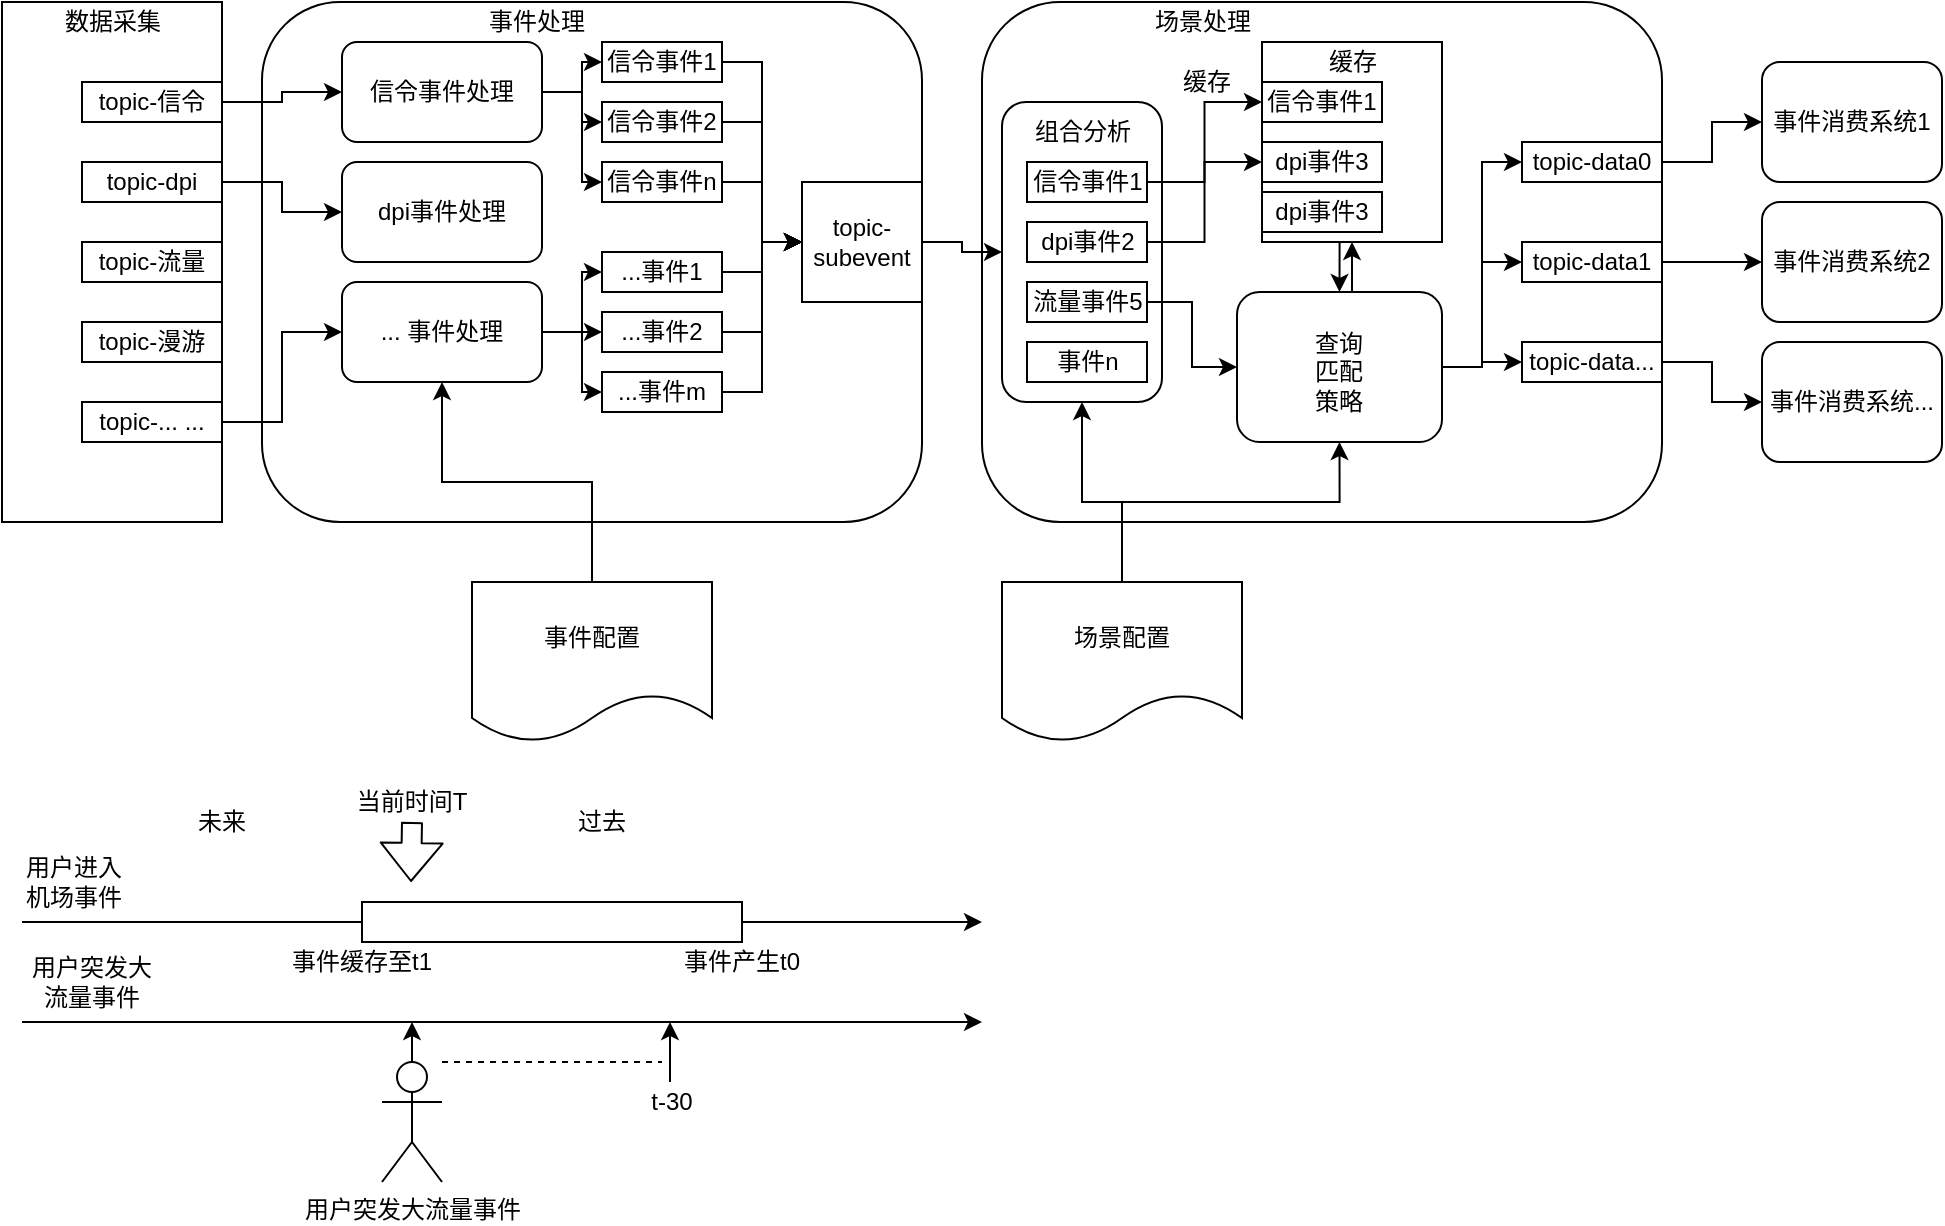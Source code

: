 <mxfile version="12.4.3" type="github" pages="3">
  <diagram id="F12OOtzi5yDr2JlAIKST" name="Page-1">
    <mxGraphModel dx="1545" dy="780" grid="1" gridSize="10" guides="1" tooltips="1" connect="1" arrows="1" fold="1" page="1" pageScale="1" pageWidth="827" pageHeight="1169" math="0" shadow="0">
      <root>
        <mxCell id="0"/>
        <mxCell id="1" parent="0"/>
        <mxCell id="2OX0F95EaQiFvujl2XbO-104" value="" style="endArrow=classic;html=1;" parent="1" edge="1">
          <mxGeometry width="50" height="50" relative="1" as="geometry">
            <mxPoint x="110" y="530" as="sourcePoint"/>
            <mxPoint x="590" y="530" as="targetPoint"/>
          </mxGeometry>
        </mxCell>
        <mxCell id="2OX0F95EaQiFvujl2XbO-56" value="" style="rounded=1;whiteSpace=wrap;html=1;" parent="1" vertex="1">
          <mxGeometry x="590" y="70" width="340" height="260" as="geometry"/>
        </mxCell>
        <mxCell id="2OX0F95EaQiFvujl2XbO-13" value="" style="rounded=1;whiteSpace=wrap;html=1;" parent="1" vertex="1">
          <mxGeometry x="230" y="70" width="330" height="260" as="geometry"/>
        </mxCell>
        <mxCell id="2OX0F95EaQiFvujl2XbO-1" value="" style="rounded=0;whiteSpace=wrap;html=1;" parent="1" vertex="1">
          <mxGeometry x="100" y="70" width="110" height="260" as="geometry"/>
        </mxCell>
        <mxCell id="2OX0F95EaQiFvujl2XbO-2" value="数据采集" style="text;html=1;strokeColor=none;fillColor=none;align=center;verticalAlign=middle;whiteSpace=wrap;rounded=0;" parent="1" vertex="1">
          <mxGeometry x="127.5" y="70" width="55" height="20" as="geometry"/>
        </mxCell>
        <mxCell id="2OX0F95EaQiFvujl2XbO-28" style="edgeStyle=orthogonalEdgeStyle;rounded=0;orthogonalLoop=1;jettySize=auto;html=1;exitX=1;exitY=0.5;exitDx=0;exitDy=0;entryX=0;entryY=0.5;entryDx=0;entryDy=0;" parent="1" source="2OX0F95EaQiFvujl2XbO-3" target="2OX0F95EaQiFvujl2XbO-25" edge="1">
          <mxGeometry relative="1" as="geometry"/>
        </mxCell>
        <mxCell id="2OX0F95EaQiFvujl2XbO-3" value="topic-信令" style="rounded=0;whiteSpace=wrap;html=1;" parent="1" vertex="1">
          <mxGeometry x="140" y="110" width="70" height="20" as="geometry"/>
        </mxCell>
        <mxCell id="2OX0F95EaQiFvujl2XbO-29" style="edgeStyle=orthogonalEdgeStyle;rounded=0;orthogonalLoop=1;jettySize=auto;html=1;exitX=1;exitY=0.5;exitDx=0;exitDy=0;" parent="1" source="2OX0F95EaQiFvujl2XbO-4" target="2OX0F95EaQiFvujl2XbO-26" edge="1">
          <mxGeometry relative="1" as="geometry"/>
        </mxCell>
        <mxCell id="2OX0F95EaQiFvujl2XbO-4" value="topic-dpi" style="rounded=0;whiteSpace=wrap;html=1;" parent="1" vertex="1">
          <mxGeometry x="140" y="150" width="70" height="20" as="geometry"/>
        </mxCell>
        <mxCell id="2OX0F95EaQiFvujl2XbO-5" value="topic-流量" style="rounded=0;whiteSpace=wrap;html=1;" parent="1" vertex="1">
          <mxGeometry x="140" y="190" width="70" height="20" as="geometry"/>
        </mxCell>
        <mxCell id="2OX0F95EaQiFvujl2XbO-6" value="topic-漫游" style="rounded=0;whiteSpace=wrap;html=1;" parent="1" vertex="1">
          <mxGeometry x="140" y="230" width="70" height="20" as="geometry"/>
        </mxCell>
        <mxCell id="2OX0F95EaQiFvujl2XbO-30" style="edgeStyle=orthogonalEdgeStyle;rounded=0;orthogonalLoop=1;jettySize=auto;html=1;exitX=1;exitY=0.5;exitDx=0;exitDy=0;entryX=0;entryY=0.5;entryDx=0;entryDy=0;" parent="1" source="2OX0F95EaQiFvujl2XbO-7" target="2OX0F95EaQiFvujl2XbO-27" edge="1">
          <mxGeometry relative="1" as="geometry"/>
        </mxCell>
        <mxCell id="2OX0F95EaQiFvujl2XbO-7" value="topic-... ..." style="rounded=0;whiteSpace=wrap;html=1;" parent="1" vertex="1">
          <mxGeometry x="140" y="270" width="70" height="20" as="geometry"/>
        </mxCell>
        <mxCell id="2OX0F95EaQiFvujl2XbO-14" value="事件处理" style="text;html=1;strokeColor=none;fillColor=none;align=center;verticalAlign=middle;whiteSpace=wrap;rounded=0;" parent="1" vertex="1">
          <mxGeometry x="340" y="70" width="55" height="20" as="geometry"/>
        </mxCell>
        <mxCell id="2OX0F95EaQiFvujl2XbO-15" value="事件消费系统1" style="rounded=1;whiteSpace=wrap;html=1;" parent="1" vertex="1">
          <mxGeometry x="980" y="100" width="90" height="60" as="geometry"/>
        </mxCell>
        <mxCell id="2OX0F95EaQiFvujl2XbO-22" style="edgeStyle=orthogonalEdgeStyle;rounded=0;orthogonalLoop=1;jettySize=auto;html=1;exitX=1;exitY=0.5;exitDx=0;exitDy=0;" parent="1" source="2OX0F95EaQiFvujl2XbO-17" target="2OX0F95EaQiFvujl2XbO-15" edge="1">
          <mxGeometry relative="1" as="geometry"/>
        </mxCell>
        <mxCell id="2OX0F95EaQiFvujl2XbO-17" value="topic-data0" style="rounded=0;whiteSpace=wrap;html=1;" parent="1" vertex="1">
          <mxGeometry x="860" y="140" width="70" height="20" as="geometry"/>
        </mxCell>
        <mxCell id="2OX0F95EaQiFvujl2XbO-23" style="edgeStyle=orthogonalEdgeStyle;rounded=0;orthogonalLoop=1;jettySize=auto;html=1;exitX=1;exitY=0.5;exitDx=0;exitDy=0;entryX=0;entryY=0.5;entryDx=0;entryDy=0;" parent="1" source="2OX0F95EaQiFvujl2XbO-18" target="2OX0F95EaQiFvujl2XbO-20" edge="1">
          <mxGeometry relative="1" as="geometry"/>
        </mxCell>
        <mxCell id="2OX0F95EaQiFvujl2XbO-18" value="topic-data1" style="rounded=0;whiteSpace=wrap;html=1;" parent="1" vertex="1">
          <mxGeometry x="860" y="190" width="70" height="20" as="geometry"/>
        </mxCell>
        <mxCell id="2OX0F95EaQiFvujl2XbO-24" style="edgeStyle=orthogonalEdgeStyle;rounded=0;orthogonalLoop=1;jettySize=auto;html=1;exitX=1;exitY=0.5;exitDx=0;exitDy=0;entryX=0;entryY=0.5;entryDx=0;entryDy=0;" parent="1" source="2OX0F95EaQiFvujl2XbO-19" target="2OX0F95EaQiFvujl2XbO-21" edge="1">
          <mxGeometry relative="1" as="geometry"/>
        </mxCell>
        <mxCell id="2OX0F95EaQiFvujl2XbO-19" value="topic-data..." style="rounded=0;whiteSpace=wrap;html=1;" parent="1" vertex="1">
          <mxGeometry x="860" y="240" width="70" height="20" as="geometry"/>
        </mxCell>
        <mxCell id="2OX0F95EaQiFvujl2XbO-20" value="事件消费系统2" style="rounded=1;whiteSpace=wrap;html=1;" parent="1" vertex="1">
          <mxGeometry x="980" y="170" width="90" height="60" as="geometry"/>
        </mxCell>
        <mxCell id="2OX0F95EaQiFvujl2XbO-21" value="事件消费系统..." style="rounded=1;whiteSpace=wrap;html=1;" parent="1" vertex="1">
          <mxGeometry x="980" y="240" width="90" height="60" as="geometry"/>
        </mxCell>
        <mxCell id="2OX0F95EaQiFvujl2XbO-34" style="edgeStyle=orthogonalEdgeStyle;rounded=0;orthogonalLoop=1;jettySize=auto;html=1;exitX=1;exitY=0.5;exitDx=0;exitDy=0;" parent="1" source="2OX0F95EaQiFvujl2XbO-25" target="2OX0F95EaQiFvujl2XbO-31" edge="1">
          <mxGeometry relative="1" as="geometry"/>
        </mxCell>
        <mxCell id="2OX0F95EaQiFvujl2XbO-35" style="edgeStyle=orthogonalEdgeStyle;rounded=0;orthogonalLoop=1;jettySize=auto;html=1;exitX=1;exitY=0.5;exitDx=0;exitDy=0;" parent="1" source="2OX0F95EaQiFvujl2XbO-25" target="2OX0F95EaQiFvujl2XbO-32" edge="1">
          <mxGeometry relative="1" as="geometry"/>
        </mxCell>
        <mxCell id="2OX0F95EaQiFvujl2XbO-36" style="edgeStyle=orthogonalEdgeStyle;rounded=0;orthogonalLoop=1;jettySize=auto;html=1;exitX=1;exitY=0.5;exitDx=0;exitDy=0;entryX=0;entryY=0.5;entryDx=0;entryDy=0;" parent="1" source="2OX0F95EaQiFvujl2XbO-25" target="2OX0F95EaQiFvujl2XbO-33" edge="1">
          <mxGeometry relative="1" as="geometry"/>
        </mxCell>
        <mxCell id="2OX0F95EaQiFvujl2XbO-25" value="信令事件处理" style="rounded=1;whiteSpace=wrap;html=1;" parent="1" vertex="1">
          <mxGeometry x="270" y="90" width="100" height="50" as="geometry"/>
        </mxCell>
        <mxCell id="2OX0F95EaQiFvujl2XbO-26" value="dpi事件处理" style="rounded=1;whiteSpace=wrap;html=1;" parent="1" vertex="1">
          <mxGeometry x="270" y="150" width="100" height="50" as="geometry"/>
        </mxCell>
        <mxCell id="2OX0F95EaQiFvujl2XbO-64" style="edgeStyle=orthogonalEdgeStyle;rounded=0;orthogonalLoop=1;jettySize=auto;html=1;exitX=1;exitY=0.5;exitDx=0;exitDy=0;entryX=0;entryY=0.5;entryDx=0;entryDy=0;" parent="1" source="2OX0F95EaQiFvujl2XbO-27" target="2OX0F95EaQiFvujl2XbO-44" edge="1">
          <mxGeometry relative="1" as="geometry"/>
        </mxCell>
        <mxCell id="2OX0F95EaQiFvujl2XbO-65" style="edgeStyle=orthogonalEdgeStyle;rounded=0;orthogonalLoop=1;jettySize=auto;html=1;exitX=1;exitY=0.5;exitDx=0;exitDy=0;" parent="1" source="2OX0F95EaQiFvujl2XbO-27" edge="1">
          <mxGeometry relative="1" as="geometry">
            <mxPoint x="400" y="235" as="targetPoint"/>
          </mxGeometry>
        </mxCell>
        <mxCell id="2OX0F95EaQiFvujl2XbO-66" style="edgeStyle=orthogonalEdgeStyle;rounded=0;orthogonalLoop=1;jettySize=auto;html=1;exitX=1;exitY=0.5;exitDx=0;exitDy=0;entryX=0;entryY=0.5;entryDx=0;entryDy=0;" parent="1" source="2OX0F95EaQiFvujl2XbO-27" target="2OX0F95EaQiFvujl2XbO-46" edge="1">
          <mxGeometry relative="1" as="geometry"/>
        </mxCell>
        <mxCell id="2OX0F95EaQiFvujl2XbO-27" value="... 事件处理" style="rounded=1;whiteSpace=wrap;html=1;" parent="1" vertex="1">
          <mxGeometry x="270" y="210" width="100" height="50" as="geometry"/>
        </mxCell>
        <mxCell id="2OX0F95EaQiFvujl2XbO-48" style="edgeStyle=orthogonalEdgeStyle;rounded=0;orthogonalLoop=1;jettySize=auto;html=1;exitX=1;exitY=0.5;exitDx=0;exitDy=0;entryX=0;entryY=0.5;entryDx=0;entryDy=0;" parent="1" source="2OX0F95EaQiFvujl2XbO-31" target="2OX0F95EaQiFvujl2XbO-37" edge="1">
          <mxGeometry relative="1" as="geometry"/>
        </mxCell>
        <mxCell id="2OX0F95EaQiFvujl2XbO-31" value="信令事件1" style="rounded=0;whiteSpace=wrap;html=1;" parent="1" vertex="1">
          <mxGeometry x="400" y="90" width="60" height="20" as="geometry"/>
        </mxCell>
        <mxCell id="2OX0F95EaQiFvujl2XbO-50" style="edgeStyle=orthogonalEdgeStyle;rounded=0;orthogonalLoop=1;jettySize=auto;html=1;exitX=1;exitY=0.5;exitDx=0;exitDy=0;entryX=0;entryY=0.5;entryDx=0;entryDy=0;" parent="1" source="2OX0F95EaQiFvujl2XbO-32" target="2OX0F95EaQiFvujl2XbO-37" edge="1">
          <mxGeometry relative="1" as="geometry"/>
        </mxCell>
        <mxCell id="2OX0F95EaQiFvujl2XbO-32" value="信令事件2" style="rounded=0;whiteSpace=wrap;html=1;" parent="1" vertex="1">
          <mxGeometry x="400" y="120" width="60" height="20" as="geometry"/>
        </mxCell>
        <mxCell id="2OX0F95EaQiFvujl2XbO-51" style="edgeStyle=orthogonalEdgeStyle;rounded=0;orthogonalLoop=1;jettySize=auto;html=1;exitX=1;exitY=0.5;exitDx=0;exitDy=0;" parent="1" source="2OX0F95EaQiFvujl2XbO-33" target="2OX0F95EaQiFvujl2XbO-37" edge="1">
          <mxGeometry relative="1" as="geometry"/>
        </mxCell>
        <mxCell id="2OX0F95EaQiFvujl2XbO-33" value="信令事件n" style="rounded=0;whiteSpace=wrap;html=1;" parent="1" vertex="1">
          <mxGeometry x="400" y="150" width="60" height="20" as="geometry"/>
        </mxCell>
        <mxCell id="2OX0F95EaQiFvujl2XbO-77" style="edgeStyle=orthogonalEdgeStyle;rounded=0;orthogonalLoop=1;jettySize=auto;html=1;exitX=1;exitY=0.5;exitDx=0;exitDy=0;" parent="1" source="2OX0F95EaQiFvujl2XbO-37" target="2OX0F95EaQiFvujl2XbO-75" edge="1">
          <mxGeometry relative="1" as="geometry"/>
        </mxCell>
        <mxCell id="2OX0F95EaQiFvujl2XbO-37" value="topic-subevent" style="rounded=0;whiteSpace=wrap;html=1;" parent="1" vertex="1">
          <mxGeometry x="500" y="160" width="60" height="60" as="geometry"/>
        </mxCell>
        <mxCell id="2OX0F95EaQiFvujl2XbO-53" style="edgeStyle=orthogonalEdgeStyle;rounded=0;orthogonalLoop=1;jettySize=auto;html=1;exitX=1;exitY=0.5;exitDx=0;exitDy=0;entryX=0;entryY=0.5;entryDx=0;entryDy=0;" parent="1" source="2OX0F95EaQiFvujl2XbO-44" target="2OX0F95EaQiFvujl2XbO-37" edge="1">
          <mxGeometry relative="1" as="geometry"/>
        </mxCell>
        <mxCell id="2OX0F95EaQiFvujl2XbO-44" value="...事件1" style="rounded=0;whiteSpace=wrap;html=1;" parent="1" vertex="1">
          <mxGeometry x="400" y="195" width="60" height="20" as="geometry"/>
        </mxCell>
        <mxCell id="2OX0F95EaQiFvujl2XbO-54" style="edgeStyle=orthogonalEdgeStyle;rounded=0;orthogonalLoop=1;jettySize=auto;html=1;exitX=1;exitY=0.5;exitDx=0;exitDy=0;entryX=0;entryY=0.5;entryDx=0;entryDy=0;" parent="1" source="2OX0F95EaQiFvujl2XbO-45" target="2OX0F95EaQiFvujl2XbO-37" edge="1">
          <mxGeometry relative="1" as="geometry"/>
        </mxCell>
        <mxCell id="2OX0F95EaQiFvujl2XbO-45" value="...事件2" style="rounded=0;whiteSpace=wrap;html=1;" parent="1" vertex="1">
          <mxGeometry x="400" y="225" width="60" height="20" as="geometry"/>
        </mxCell>
        <mxCell id="2OX0F95EaQiFvujl2XbO-55" style="edgeStyle=orthogonalEdgeStyle;rounded=0;orthogonalLoop=1;jettySize=auto;html=1;exitX=1;exitY=0.5;exitDx=0;exitDy=0;entryX=0;entryY=0.5;entryDx=0;entryDy=0;" parent="1" source="2OX0F95EaQiFvujl2XbO-46" target="2OX0F95EaQiFvujl2XbO-37" edge="1">
          <mxGeometry relative="1" as="geometry"/>
        </mxCell>
        <mxCell id="2OX0F95EaQiFvujl2XbO-46" value="...事件m" style="rounded=0;whiteSpace=wrap;html=1;" parent="1" vertex="1">
          <mxGeometry x="400" y="255" width="60" height="20" as="geometry"/>
        </mxCell>
        <mxCell id="2OX0F95EaQiFvujl2XbO-61" value="场景处理" style="text;html=1;strokeColor=none;fillColor=none;align=center;verticalAlign=middle;whiteSpace=wrap;rounded=0;" parent="1" vertex="1">
          <mxGeometry x="672.5" y="70" width="55" height="20" as="geometry"/>
        </mxCell>
        <mxCell id="2OX0F95EaQiFvujl2XbO-93" style="edgeStyle=orthogonalEdgeStyle;rounded=0;orthogonalLoop=1;jettySize=auto;html=1;exitX=0.5;exitY=1;exitDx=0;exitDy=0;entryX=0.5;entryY=0;entryDx=0;entryDy=0;" parent="1" source="2OX0F95EaQiFvujl2XbO-68" target="2OX0F95EaQiFvujl2XbO-88" edge="1">
          <mxGeometry relative="1" as="geometry"/>
        </mxCell>
        <mxCell id="2OX0F95EaQiFvujl2XbO-68" value="" style="rounded=0;whiteSpace=wrap;html=1;" parent="1" vertex="1">
          <mxGeometry x="730" y="90" width="90" height="100" as="geometry"/>
        </mxCell>
        <mxCell id="2OX0F95EaQiFvujl2XbO-69" value="缓存" style="text;html=1;strokeColor=none;fillColor=none;align=center;verticalAlign=middle;whiteSpace=wrap;rounded=0;" parent="1" vertex="1">
          <mxGeometry x="747.51" y="90" width="55" height="20" as="geometry"/>
        </mxCell>
        <mxCell id="2OX0F95EaQiFvujl2XbO-70" value="信令事件1" style="rounded=0;whiteSpace=wrap;html=1;" parent="1" vertex="1">
          <mxGeometry x="730" y="110" width="60" height="20" as="geometry"/>
        </mxCell>
        <mxCell id="2OX0F95EaQiFvujl2XbO-72" value="dpi事件3" style="rounded=0;whiteSpace=wrap;html=1;" parent="1" vertex="1">
          <mxGeometry x="730" y="140" width="60" height="20" as="geometry"/>
        </mxCell>
        <mxCell id="2OX0F95EaQiFvujl2XbO-78" style="edgeStyle=orthogonalEdgeStyle;rounded=0;orthogonalLoop=1;jettySize=auto;html=1;exitX=0.5;exitY=0;exitDx=0;exitDy=0;entryX=0.5;entryY=1;entryDx=0;entryDy=0;" parent="1" source="2OX0F95EaQiFvujl2XbO-74" target="2OX0F95EaQiFvujl2XbO-75" edge="1">
          <mxGeometry relative="1" as="geometry">
            <Array as="points">
              <mxPoint x="660" y="320"/>
              <mxPoint x="640" y="320"/>
            </Array>
          </mxGeometry>
        </mxCell>
        <mxCell id="2OX0F95EaQiFvujl2XbO-101" style="edgeStyle=orthogonalEdgeStyle;rounded=0;orthogonalLoop=1;jettySize=auto;html=1;exitX=0.5;exitY=0;exitDx=0;exitDy=0;entryX=0.5;entryY=1;entryDx=0;entryDy=0;" parent="1" source="2OX0F95EaQiFvujl2XbO-74" target="2OX0F95EaQiFvujl2XbO-88" edge="1">
          <mxGeometry relative="1" as="geometry">
            <Array as="points">
              <mxPoint x="660" y="320"/>
              <mxPoint x="769" y="320"/>
            </Array>
          </mxGeometry>
        </mxCell>
        <mxCell id="2OX0F95EaQiFvujl2XbO-74" value="场景配置" style="shape=document;whiteSpace=wrap;html=1;boundedLbl=1;" parent="1" vertex="1">
          <mxGeometry x="600" y="360" width="120" height="80" as="geometry"/>
        </mxCell>
        <mxCell id="2OX0F95EaQiFvujl2XbO-75" value="" style="rounded=1;whiteSpace=wrap;html=1;" parent="1" vertex="1">
          <mxGeometry x="600" y="120" width="80" height="150" as="geometry"/>
        </mxCell>
        <mxCell id="2OX0F95EaQiFvujl2XbO-79" value="组合分析" style="text;html=1;strokeColor=none;fillColor=none;align=center;verticalAlign=middle;whiteSpace=wrap;rounded=0;" parent="1" vertex="1">
          <mxGeometry x="612.5" y="125" width="55" height="20" as="geometry"/>
        </mxCell>
        <mxCell id="2OX0F95EaQiFvujl2XbO-84" style="edgeStyle=orthogonalEdgeStyle;rounded=0;orthogonalLoop=1;jettySize=auto;html=1;exitX=1;exitY=0.5;exitDx=0;exitDy=0;entryX=0;entryY=0.5;entryDx=0;entryDy=0;" parent="1" source="2OX0F95EaQiFvujl2XbO-80" target="2OX0F95EaQiFvujl2XbO-70" edge="1">
          <mxGeometry relative="1" as="geometry"/>
        </mxCell>
        <mxCell id="2OX0F95EaQiFvujl2XbO-80" value="信令事件1" style="rounded=0;whiteSpace=wrap;html=1;" parent="1" vertex="1">
          <mxGeometry x="612.5" y="150" width="60" height="20" as="geometry"/>
        </mxCell>
        <mxCell id="2OX0F95EaQiFvujl2XbO-85" style="edgeStyle=orthogonalEdgeStyle;rounded=0;orthogonalLoop=1;jettySize=auto;html=1;exitX=1;exitY=0.5;exitDx=0;exitDy=0;entryX=0;entryY=0.5;entryDx=0;entryDy=0;" parent="1" source="2OX0F95EaQiFvujl2XbO-81" target="2OX0F95EaQiFvujl2XbO-72" edge="1">
          <mxGeometry relative="1" as="geometry"/>
        </mxCell>
        <mxCell id="2OX0F95EaQiFvujl2XbO-81" value="dpi事件2" style="rounded=0;whiteSpace=wrap;html=1;" parent="1" vertex="1">
          <mxGeometry x="612.5" y="180" width="60" height="20" as="geometry"/>
        </mxCell>
        <mxCell id="2OX0F95EaQiFvujl2XbO-91" style="edgeStyle=orthogonalEdgeStyle;rounded=0;orthogonalLoop=1;jettySize=auto;html=1;exitX=1;exitY=0.5;exitDx=0;exitDy=0;" parent="1" source="2OX0F95EaQiFvujl2XbO-82" target="2OX0F95EaQiFvujl2XbO-88" edge="1">
          <mxGeometry relative="1" as="geometry"/>
        </mxCell>
        <mxCell id="2OX0F95EaQiFvujl2XbO-82" value="流量事件5" style="rounded=0;whiteSpace=wrap;html=1;" parent="1" vertex="1">
          <mxGeometry x="612.5" y="210" width="60" height="20" as="geometry"/>
        </mxCell>
        <mxCell id="2OX0F95EaQiFvujl2XbO-83" value="事件n" style="rounded=0;whiteSpace=wrap;html=1;" parent="1" vertex="1">
          <mxGeometry x="612.5" y="240" width="60" height="20" as="geometry"/>
        </mxCell>
        <mxCell id="2OX0F95EaQiFvujl2XbO-86" value="缓存" style="text;html=1;strokeColor=none;fillColor=none;align=center;verticalAlign=middle;whiteSpace=wrap;rounded=0;" parent="1" vertex="1">
          <mxGeometry x="675" y="100" width="55" height="20" as="geometry"/>
        </mxCell>
        <mxCell id="2OX0F95EaQiFvujl2XbO-92" style="edgeStyle=orthogonalEdgeStyle;rounded=0;orthogonalLoop=1;jettySize=auto;html=1;exitX=0.5;exitY=0;exitDx=0;exitDy=0;entryX=0.5;entryY=1;entryDx=0;entryDy=0;" parent="1" source="2OX0F95EaQiFvujl2XbO-88" target="2OX0F95EaQiFvujl2XbO-68" edge="1">
          <mxGeometry relative="1" as="geometry"/>
        </mxCell>
        <mxCell id="2OX0F95EaQiFvujl2XbO-98" style="edgeStyle=orthogonalEdgeStyle;rounded=0;orthogonalLoop=1;jettySize=auto;html=1;exitX=1;exitY=0.5;exitDx=0;exitDy=0;entryX=0;entryY=0.5;entryDx=0;entryDy=0;" parent="1" source="2OX0F95EaQiFvujl2XbO-88" target="2OX0F95EaQiFvujl2XbO-19" edge="1">
          <mxGeometry relative="1" as="geometry"/>
        </mxCell>
        <mxCell id="2OX0F95EaQiFvujl2XbO-99" style="edgeStyle=orthogonalEdgeStyle;rounded=0;orthogonalLoop=1;jettySize=auto;html=1;exitX=1;exitY=0.5;exitDx=0;exitDy=0;entryX=0;entryY=0.5;entryDx=0;entryDy=0;" parent="1" source="2OX0F95EaQiFvujl2XbO-88" target="2OX0F95EaQiFvujl2XbO-18" edge="1">
          <mxGeometry relative="1" as="geometry"/>
        </mxCell>
        <mxCell id="2OX0F95EaQiFvujl2XbO-100" style="edgeStyle=orthogonalEdgeStyle;rounded=0;orthogonalLoop=1;jettySize=auto;html=1;exitX=1;exitY=0.5;exitDx=0;exitDy=0;entryX=0;entryY=0.5;entryDx=0;entryDy=0;" parent="1" source="2OX0F95EaQiFvujl2XbO-88" target="2OX0F95EaQiFvujl2XbO-17" edge="1">
          <mxGeometry relative="1" as="geometry"/>
        </mxCell>
        <mxCell id="2OX0F95EaQiFvujl2XbO-88" value="" style="rounded=1;whiteSpace=wrap;html=1;" parent="1" vertex="1">
          <mxGeometry x="717.5" y="215" width="102.5" height="75" as="geometry"/>
        </mxCell>
        <mxCell id="2OX0F95EaQiFvujl2XbO-94" value="查询&lt;br&gt;匹配&lt;br&gt;策略" style="text;html=1;strokeColor=none;fillColor=none;align=center;verticalAlign=middle;whiteSpace=wrap;rounded=0;" parent="1" vertex="1">
          <mxGeometry x="744.38" y="230" width="48.75" height="50" as="geometry"/>
        </mxCell>
        <mxCell id="2OX0F95EaQiFvujl2XbO-96" style="edgeStyle=orthogonalEdgeStyle;rounded=0;orthogonalLoop=1;jettySize=auto;html=1;exitX=0.5;exitY=0;exitDx=0;exitDy=0;entryX=0.5;entryY=1;entryDx=0;entryDy=0;" parent="1" source="2OX0F95EaQiFvujl2XbO-95" target="2OX0F95EaQiFvujl2XbO-27" edge="1">
          <mxGeometry relative="1" as="geometry"/>
        </mxCell>
        <mxCell id="2OX0F95EaQiFvujl2XbO-95" value="事件配置" style="shape=document;whiteSpace=wrap;html=1;boundedLbl=1;" parent="1" vertex="1">
          <mxGeometry x="335" y="360" width="120" height="80" as="geometry"/>
        </mxCell>
        <mxCell id="2OX0F95EaQiFvujl2XbO-102" value="dpi事件3" style="rounded=0;whiteSpace=wrap;html=1;" parent="1" vertex="1">
          <mxGeometry x="730" y="165" width="60" height="20" as="geometry"/>
        </mxCell>
        <mxCell id="2OX0F95EaQiFvujl2XbO-103" value="" style="rounded=0;whiteSpace=wrap;html=1;" parent="1" vertex="1">
          <mxGeometry x="280" y="520" width="190" height="20" as="geometry"/>
        </mxCell>
        <mxCell id="2OX0F95EaQiFvujl2XbO-105" value="事件产生t0" style="text;html=1;strokeColor=none;fillColor=none;align=center;verticalAlign=middle;whiteSpace=wrap;rounded=0;" parent="1" vertex="1">
          <mxGeometry x="440" y="540" width="60" height="20" as="geometry"/>
        </mxCell>
        <mxCell id="2OX0F95EaQiFvujl2XbO-106" value="事件缓存至t1" style="text;html=1;strokeColor=none;fillColor=none;align=center;verticalAlign=middle;whiteSpace=wrap;rounded=0;" parent="1" vertex="1">
          <mxGeometry x="240" y="540" width="80" height="20" as="geometry"/>
        </mxCell>
        <mxCell id="2OX0F95EaQiFvujl2XbO-107" value="" style="endArrow=classic;html=1;" parent="1" edge="1">
          <mxGeometry width="50" height="50" relative="1" as="geometry">
            <mxPoint x="110" y="580" as="sourcePoint"/>
            <mxPoint x="590" y="580" as="targetPoint"/>
          </mxGeometry>
        </mxCell>
        <mxCell id="2OX0F95EaQiFvujl2XbO-109" style="edgeStyle=orthogonalEdgeStyle;rounded=0;orthogonalLoop=1;jettySize=auto;html=1;exitX=0.5;exitY=0;exitDx=0;exitDy=0;exitPerimeter=0;" parent="1" source="2OX0F95EaQiFvujl2XbO-108" edge="1">
          <mxGeometry relative="1" as="geometry">
            <mxPoint x="305" y="580" as="targetPoint"/>
          </mxGeometry>
        </mxCell>
        <mxCell id="2OX0F95EaQiFvujl2XbO-108" value="用户突发大流量事件" style="shape=umlActor;verticalLabelPosition=bottom;labelBackgroundColor=#ffffff;verticalAlign=top;html=1;outlineConnect=0;" parent="1" vertex="1">
          <mxGeometry x="290" y="600" width="30" height="60" as="geometry"/>
        </mxCell>
        <mxCell id="2OX0F95EaQiFvujl2XbO-110" value="用户进入机场事件" style="text;html=1;strokeColor=none;fillColor=none;align=center;verticalAlign=middle;whiteSpace=wrap;rounded=0;" parent="1" vertex="1">
          <mxGeometry x="111" y="500" width="50" height="20" as="geometry"/>
        </mxCell>
        <mxCell id="2OX0F95EaQiFvujl2XbO-111" value="用户突发大流量事件" style="text;html=1;strokeColor=none;fillColor=none;align=center;verticalAlign=middle;whiteSpace=wrap;rounded=0;" parent="1" vertex="1">
          <mxGeometry x="110" y="550" width="70" height="20" as="geometry"/>
        </mxCell>
        <mxCell id="2OX0F95EaQiFvujl2XbO-116" value="" style="shape=flexArrow;endArrow=classic;html=1;" parent="1" edge="1">
          <mxGeometry width="50" height="50" relative="1" as="geometry">
            <mxPoint x="305" y="480" as="sourcePoint"/>
            <mxPoint x="304.5" y="510" as="targetPoint"/>
          </mxGeometry>
        </mxCell>
        <mxCell id="2OX0F95EaQiFvujl2XbO-117" value="当前时间T" style="text;html=1;strokeColor=none;fillColor=none;align=center;verticalAlign=middle;whiteSpace=wrap;rounded=0;" parent="1" vertex="1">
          <mxGeometry x="275" y="460" width="60" height="20" as="geometry"/>
        </mxCell>
        <mxCell id="2OX0F95EaQiFvujl2XbO-118" value="未来" style="text;html=1;strokeColor=none;fillColor=none;align=center;verticalAlign=middle;whiteSpace=wrap;rounded=0;" parent="1" vertex="1">
          <mxGeometry x="180" y="470" width="60" height="20" as="geometry"/>
        </mxCell>
        <mxCell id="2OX0F95EaQiFvujl2XbO-119" value="过去" style="text;html=1;strokeColor=none;fillColor=none;align=center;verticalAlign=middle;whiteSpace=wrap;rounded=0;" parent="1" vertex="1">
          <mxGeometry x="370" y="470" width="60" height="20" as="geometry"/>
        </mxCell>
        <mxCell id="2OX0F95EaQiFvujl2XbO-123" value="t-30" style="text;html=1;strokeColor=none;fillColor=none;align=center;verticalAlign=middle;whiteSpace=wrap;rounded=0;" parent="1" vertex="1">
          <mxGeometry x="415" y="610" width="40" height="20" as="geometry"/>
        </mxCell>
        <mxCell id="2OX0F95EaQiFvujl2XbO-124" value="" style="endArrow=classic;html=1;" parent="1" edge="1">
          <mxGeometry width="50" height="50" relative="1" as="geometry">
            <mxPoint x="434" y="610" as="sourcePoint"/>
            <mxPoint x="434" y="580" as="targetPoint"/>
          </mxGeometry>
        </mxCell>
        <mxCell id="2OX0F95EaQiFvujl2XbO-125" value="" style="endArrow=none;dashed=1;html=1;" parent="1" edge="1">
          <mxGeometry width="50" height="50" relative="1" as="geometry">
            <mxPoint x="320" y="600" as="sourcePoint"/>
            <mxPoint x="430" y="600" as="targetPoint"/>
          </mxGeometry>
        </mxCell>
      </root>
    </mxGraphModel>
  </diagram>
  <diagram id="NwRWD2YvaXiH2U0DZGYe" name="Page-2">
    <mxGraphModel dx="1545" dy="780" grid="1" gridSize="10" guides="1" tooltips="1" connect="1" arrows="1" fold="1" page="1" pageScale="1" pageWidth="827" pageHeight="1169" math="0" shadow="0">
      <root>
        <mxCell id="N_iHb4h6aYwjfbTu1ezi-0"/>
        <mxCell id="N_iHb4h6aYwjfbTu1ezi-1" parent="N_iHb4h6aYwjfbTu1ezi-0"/>
        <mxCell id="t6Y_KwdXZnGwUvMUCLLZ-2" value="" style="rounded=1;whiteSpace=wrap;html=1;" parent="N_iHb4h6aYwjfbTu1ezi-1" vertex="1">
          <mxGeometry x="170" y="70" width="670" height="260" as="geometry"/>
        </mxCell>
        <mxCell id="t6Y_KwdXZnGwUvMUCLLZ-98" value="" style="rounded=0;whiteSpace=wrap;html=1;" parent="N_iHb4h6aYwjfbTu1ezi-1" vertex="1">
          <mxGeometry x="255" y="80" width="100" height="120" as="geometry"/>
        </mxCell>
        <mxCell id="t6Y_KwdXZnGwUvMUCLLZ-0" value="" style="endArrow=classic;html=1;" parent="N_iHb4h6aYwjfbTu1ezi-1" edge="1">
          <mxGeometry width="50" height="50" relative="1" as="geometry">
            <mxPoint x="110" y="530" as="sourcePoint"/>
            <mxPoint x="590" y="530" as="targetPoint"/>
          </mxGeometry>
        </mxCell>
        <mxCell id="t6Y_KwdXZnGwUvMUCLLZ-3" value="" style="rounded=0;whiteSpace=wrap;html=1;" parent="N_iHb4h6aYwjfbTu1ezi-1" vertex="1">
          <mxGeometry x="20" y="70" width="110" height="260" as="geometry"/>
        </mxCell>
        <mxCell id="t6Y_KwdXZnGwUvMUCLLZ-4" value="数据采集" style="text;html=1;strokeColor=none;fillColor=none;align=center;verticalAlign=middle;whiteSpace=wrap;rounded=0;" parent="N_iHb4h6aYwjfbTu1ezi-1" vertex="1">
          <mxGeometry x="47.5" y="70" width="55" height="20" as="geometry"/>
        </mxCell>
        <mxCell id="t6Y_KwdXZnGwUvMUCLLZ-91" style="edgeStyle=orthogonalEdgeStyle;rounded=0;orthogonalLoop=1;jettySize=auto;html=1;exitX=1;exitY=0.5;exitDx=0;exitDy=0;entryX=0;entryY=0.5;entryDx=0;entryDy=0;" parent="N_iHb4h6aYwjfbTu1ezi-1" source="t6Y_KwdXZnGwUvMUCLLZ-6" target="t6Y_KwdXZnGwUvMUCLLZ-89" edge="1">
          <mxGeometry relative="1" as="geometry"/>
        </mxCell>
        <mxCell id="t6Y_KwdXZnGwUvMUCLLZ-6" value="topic-信令" style="rounded=0;whiteSpace=wrap;html=1;" parent="N_iHb4h6aYwjfbTu1ezi-1" vertex="1">
          <mxGeometry x="60" y="110" width="70" height="20" as="geometry"/>
        </mxCell>
        <mxCell id="t6Y_KwdXZnGwUvMUCLLZ-92" style="edgeStyle=orthogonalEdgeStyle;rounded=0;orthogonalLoop=1;jettySize=auto;html=1;exitX=1;exitY=0.5;exitDx=0;exitDy=0;" parent="N_iHb4h6aYwjfbTu1ezi-1" source="t6Y_KwdXZnGwUvMUCLLZ-8" target="t6Y_KwdXZnGwUvMUCLLZ-89" edge="1">
          <mxGeometry relative="1" as="geometry"/>
        </mxCell>
        <mxCell id="t6Y_KwdXZnGwUvMUCLLZ-8" value="topic-dpi" style="rounded=0;whiteSpace=wrap;html=1;" parent="N_iHb4h6aYwjfbTu1ezi-1" vertex="1">
          <mxGeometry x="60" y="150" width="70" height="20" as="geometry"/>
        </mxCell>
        <mxCell id="t6Y_KwdXZnGwUvMUCLLZ-93" style="edgeStyle=orthogonalEdgeStyle;rounded=0;orthogonalLoop=1;jettySize=auto;html=1;exitX=1;exitY=0.5;exitDx=0;exitDy=0;entryX=0;entryY=0.5;entryDx=0;entryDy=0;" parent="N_iHb4h6aYwjfbTu1ezi-1" source="t6Y_KwdXZnGwUvMUCLLZ-9" target="t6Y_KwdXZnGwUvMUCLLZ-89" edge="1">
          <mxGeometry relative="1" as="geometry"/>
        </mxCell>
        <mxCell id="t6Y_KwdXZnGwUvMUCLLZ-9" value="topic-流量" style="rounded=0;whiteSpace=wrap;html=1;" parent="N_iHb4h6aYwjfbTu1ezi-1" vertex="1">
          <mxGeometry x="60" y="190" width="70" height="20" as="geometry"/>
        </mxCell>
        <mxCell id="t6Y_KwdXZnGwUvMUCLLZ-10" value="topic-漫游" style="rounded=0;whiteSpace=wrap;html=1;" parent="N_iHb4h6aYwjfbTu1ezi-1" vertex="1">
          <mxGeometry x="60" y="230" width="70" height="20" as="geometry"/>
        </mxCell>
        <mxCell id="t6Y_KwdXZnGwUvMUCLLZ-94" style="edgeStyle=orthogonalEdgeStyle;rounded=0;orthogonalLoop=1;jettySize=auto;html=1;exitX=1;exitY=0.5;exitDx=0;exitDy=0;entryX=0;entryY=0.5;entryDx=0;entryDy=0;" parent="N_iHb4h6aYwjfbTu1ezi-1" source="t6Y_KwdXZnGwUvMUCLLZ-12" target="t6Y_KwdXZnGwUvMUCLLZ-89" edge="1">
          <mxGeometry relative="1" as="geometry"/>
        </mxCell>
        <mxCell id="t6Y_KwdXZnGwUvMUCLLZ-12" value="topic-... ..." style="rounded=0;whiteSpace=wrap;html=1;" parent="N_iHb4h6aYwjfbTu1ezi-1" vertex="1">
          <mxGeometry x="60" y="270" width="70" height="20" as="geometry"/>
        </mxCell>
        <mxCell id="t6Y_KwdXZnGwUvMUCLLZ-13" value="事件处理" style="text;html=1;strokeColor=none;fillColor=none;align=center;verticalAlign=middle;whiteSpace=wrap;rounded=0;" parent="N_iHb4h6aYwjfbTu1ezi-1" vertex="1">
          <mxGeometry x="470" y="70" width="55" height="20" as="geometry"/>
        </mxCell>
        <mxCell id="t6Y_KwdXZnGwUvMUCLLZ-14" value="事件消费系统1" style="rounded=1;whiteSpace=wrap;html=1;" parent="N_iHb4h6aYwjfbTu1ezi-1" vertex="1">
          <mxGeometry x="880" y="100" width="90" height="60" as="geometry"/>
        </mxCell>
        <mxCell id="t6Y_KwdXZnGwUvMUCLLZ-15" style="edgeStyle=orthogonalEdgeStyle;rounded=0;orthogonalLoop=1;jettySize=auto;html=1;exitX=1;exitY=0.5;exitDx=0;exitDy=0;" parent="N_iHb4h6aYwjfbTu1ezi-1" source="t6Y_KwdXZnGwUvMUCLLZ-16" target="t6Y_KwdXZnGwUvMUCLLZ-14" edge="1">
          <mxGeometry relative="1" as="geometry"/>
        </mxCell>
        <mxCell id="t6Y_KwdXZnGwUvMUCLLZ-16" value="topic-data0" style="rounded=0;whiteSpace=wrap;html=1;" parent="N_iHb4h6aYwjfbTu1ezi-1" vertex="1">
          <mxGeometry x="770" y="140" width="70" height="20" as="geometry"/>
        </mxCell>
        <mxCell id="t6Y_KwdXZnGwUvMUCLLZ-17" style="edgeStyle=orthogonalEdgeStyle;rounded=0;orthogonalLoop=1;jettySize=auto;html=1;exitX=1;exitY=0.5;exitDx=0;exitDy=0;entryX=0;entryY=0.5;entryDx=0;entryDy=0;" parent="N_iHb4h6aYwjfbTu1ezi-1" source="t6Y_KwdXZnGwUvMUCLLZ-18" target="t6Y_KwdXZnGwUvMUCLLZ-21" edge="1">
          <mxGeometry relative="1" as="geometry"/>
        </mxCell>
        <mxCell id="t6Y_KwdXZnGwUvMUCLLZ-18" value="topic-data1" style="rounded=0;whiteSpace=wrap;html=1;" parent="N_iHb4h6aYwjfbTu1ezi-1" vertex="1">
          <mxGeometry x="770" y="190" width="70" height="20" as="geometry"/>
        </mxCell>
        <mxCell id="t6Y_KwdXZnGwUvMUCLLZ-19" style="edgeStyle=orthogonalEdgeStyle;rounded=0;orthogonalLoop=1;jettySize=auto;html=1;exitX=1;exitY=0.5;exitDx=0;exitDy=0;entryX=0;entryY=0.5;entryDx=0;entryDy=0;" parent="N_iHb4h6aYwjfbTu1ezi-1" source="t6Y_KwdXZnGwUvMUCLLZ-20" target="t6Y_KwdXZnGwUvMUCLLZ-22" edge="1">
          <mxGeometry relative="1" as="geometry"/>
        </mxCell>
        <mxCell id="t6Y_KwdXZnGwUvMUCLLZ-20" value="topic-data..." style="rounded=0;whiteSpace=wrap;html=1;" parent="N_iHb4h6aYwjfbTu1ezi-1" vertex="1">
          <mxGeometry x="770" y="240" width="70" height="20" as="geometry"/>
        </mxCell>
        <mxCell id="t6Y_KwdXZnGwUvMUCLLZ-21" value="事件消费系统2" style="rounded=1;whiteSpace=wrap;html=1;" parent="N_iHb4h6aYwjfbTu1ezi-1" vertex="1">
          <mxGeometry x="880" y="170" width="90" height="60" as="geometry"/>
        </mxCell>
        <mxCell id="t6Y_KwdXZnGwUvMUCLLZ-22" value="事件消费系统..." style="rounded=1;whiteSpace=wrap;html=1;" parent="N_iHb4h6aYwjfbTu1ezi-1" vertex="1">
          <mxGeometry x="880" y="240" width="90" height="60" as="geometry"/>
        </mxCell>
        <mxCell id="t6Y_KwdXZnGwUvMUCLLZ-23" style="edgeStyle=orthogonalEdgeStyle;rounded=0;orthogonalLoop=1;jettySize=auto;html=1;exitX=1;exitY=0.5;exitDx=0;exitDy=0;" parent="N_iHb4h6aYwjfbTu1ezi-1" source="t6Y_KwdXZnGwUvMUCLLZ-26" target="t6Y_KwdXZnGwUvMUCLLZ-33" edge="1">
          <mxGeometry relative="1" as="geometry"/>
        </mxCell>
        <mxCell id="t6Y_KwdXZnGwUvMUCLLZ-24" style="edgeStyle=orthogonalEdgeStyle;rounded=0;orthogonalLoop=1;jettySize=auto;html=1;exitX=1;exitY=0.5;exitDx=0;exitDy=0;" parent="N_iHb4h6aYwjfbTu1ezi-1" source="t6Y_KwdXZnGwUvMUCLLZ-26" target="t6Y_KwdXZnGwUvMUCLLZ-35" edge="1">
          <mxGeometry relative="1" as="geometry"/>
        </mxCell>
        <mxCell id="t6Y_KwdXZnGwUvMUCLLZ-25" style="edgeStyle=orthogonalEdgeStyle;rounded=0;orthogonalLoop=1;jettySize=auto;html=1;exitX=1;exitY=0.5;exitDx=0;exitDy=0;entryX=0;entryY=0.5;entryDx=0;entryDy=0;" parent="N_iHb4h6aYwjfbTu1ezi-1" source="t6Y_KwdXZnGwUvMUCLLZ-26" target="t6Y_KwdXZnGwUvMUCLLZ-37" edge="1">
          <mxGeometry relative="1" as="geometry"/>
        </mxCell>
        <mxCell id="t6Y_KwdXZnGwUvMUCLLZ-26" value="信令事件处理" style="rounded=1;whiteSpace=wrap;html=1;" parent="N_iHb4h6aYwjfbTu1ezi-1" vertex="1">
          <mxGeometry x="255" y="110" width="100" height="30" as="geometry"/>
        </mxCell>
        <mxCell id="t6Y_KwdXZnGwUvMUCLLZ-27" value="dpi事件处理" style="rounded=1;whiteSpace=wrap;html=1;" parent="N_iHb4h6aYwjfbTu1ezi-1" vertex="1">
          <mxGeometry x="255" y="140" width="100" height="30" as="geometry"/>
        </mxCell>
        <mxCell id="t6Y_KwdXZnGwUvMUCLLZ-28" style="edgeStyle=orthogonalEdgeStyle;rounded=0;orthogonalLoop=1;jettySize=auto;html=1;exitX=1;exitY=0.5;exitDx=0;exitDy=0;entryX=0;entryY=0.5;entryDx=0;entryDy=0;" parent="N_iHb4h6aYwjfbTu1ezi-1" source="t6Y_KwdXZnGwUvMUCLLZ-31" target="t6Y_KwdXZnGwUvMUCLLZ-41" edge="1">
          <mxGeometry relative="1" as="geometry"/>
        </mxCell>
        <mxCell id="t6Y_KwdXZnGwUvMUCLLZ-29" style="edgeStyle=orthogonalEdgeStyle;rounded=0;orthogonalLoop=1;jettySize=auto;html=1;exitX=1;exitY=0.5;exitDx=0;exitDy=0;entryX=0;entryY=0.5;entryDx=0;entryDy=0;" parent="N_iHb4h6aYwjfbTu1ezi-1" source="t6Y_KwdXZnGwUvMUCLLZ-31" target="t6Y_KwdXZnGwUvMUCLLZ-43" edge="1">
          <mxGeometry relative="1" as="geometry">
            <mxPoint x="400" y="235" as="targetPoint"/>
          </mxGeometry>
        </mxCell>
        <mxCell id="t6Y_KwdXZnGwUvMUCLLZ-30" style="edgeStyle=orthogonalEdgeStyle;rounded=0;orthogonalLoop=1;jettySize=auto;html=1;exitX=1;exitY=0.5;exitDx=0;exitDy=0;entryX=0;entryY=0.5;entryDx=0;entryDy=0;" parent="N_iHb4h6aYwjfbTu1ezi-1" source="t6Y_KwdXZnGwUvMUCLLZ-31" target="t6Y_KwdXZnGwUvMUCLLZ-45" edge="1">
          <mxGeometry relative="1" as="geometry"/>
        </mxCell>
        <mxCell id="t6Y_KwdXZnGwUvMUCLLZ-31" value="... 事件处理" style="rounded=1;whiteSpace=wrap;html=1;" parent="N_iHb4h6aYwjfbTu1ezi-1" vertex="1">
          <mxGeometry x="255" y="170" width="100" height="30" as="geometry"/>
        </mxCell>
        <mxCell id="t6Y_KwdXZnGwUvMUCLLZ-32" style="edgeStyle=orthogonalEdgeStyle;rounded=0;orthogonalLoop=1;jettySize=auto;html=1;exitX=1;exitY=0.5;exitDx=0;exitDy=0;entryX=0;entryY=0.5;entryDx=0;entryDy=0;" parent="N_iHb4h6aYwjfbTu1ezi-1" source="t6Y_KwdXZnGwUvMUCLLZ-33" target="t6Y_KwdXZnGwUvMUCLLZ-39" edge="1">
          <mxGeometry relative="1" as="geometry"/>
        </mxCell>
        <mxCell id="t6Y_KwdXZnGwUvMUCLLZ-33" value="信令事件1" style="rounded=0;whiteSpace=wrap;html=1;" parent="N_iHb4h6aYwjfbTu1ezi-1" vertex="1">
          <mxGeometry x="400" y="90" width="60" height="20" as="geometry"/>
        </mxCell>
        <mxCell id="t6Y_KwdXZnGwUvMUCLLZ-34" style="edgeStyle=orthogonalEdgeStyle;rounded=0;orthogonalLoop=1;jettySize=auto;html=1;exitX=1;exitY=0.5;exitDx=0;exitDy=0;entryX=0;entryY=0.5;entryDx=0;entryDy=0;" parent="N_iHb4h6aYwjfbTu1ezi-1" source="t6Y_KwdXZnGwUvMUCLLZ-35" target="t6Y_KwdXZnGwUvMUCLLZ-39" edge="1">
          <mxGeometry relative="1" as="geometry"/>
        </mxCell>
        <mxCell id="t6Y_KwdXZnGwUvMUCLLZ-35" value="信令事件2" style="rounded=0;whiteSpace=wrap;html=1;" parent="N_iHb4h6aYwjfbTu1ezi-1" vertex="1">
          <mxGeometry x="400" y="120" width="60" height="20" as="geometry"/>
        </mxCell>
        <mxCell id="t6Y_KwdXZnGwUvMUCLLZ-36" style="edgeStyle=orthogonalEdgeStyle;rounded=0;orthogonalLoop=1;jettySize=auto;html=1;exitX=1;exitY=0.5;exitDx=0;exitDy=0;" parent="N_iHb4h6aYwjfbTu1ezi-1" source="t6Y_KwdXZnGwUvMUCLLZ-37" target="t6Y_KwdXZnGwUvMUCLLZ-39" edge="1">
          <mxGeometry relative="1" as="geometry"/>
        </mxCell>
        <mxCell id="t6Y_KwdXZnGwUvMUCLLZ-37" value="信令事件n" style="rounded=0;whiteSpace=wrap;html=1;" parent="N_iHb4h6aYwjfbTu1ezi-1" vertex="1">
          <mxGeometry x="400" y="150" width="60" height="20" as="geometry"/>
        </mxCell>
        <mxCell id="t6Y_KwdXZnGwUvMUCLLZ-103" style="edgeStyle=orthogonalEdgeStyle;rounded=0;orthogonalLoop=1;jettySize=auto;html=1;exitX=1;exitY=0.5;exitDx=0;exitDy=0;entryX=0;entryY=0.5;entryDx=0;entryDy=0;" parent="N_iHb4h6aYwjfbTu1ezi-1" source="t6Y_KwdXZnGwUvMUCLLZ-39" target="t6Y_KwdXZnGwUvMUCLLZ-69" edge="1">
          <mxGeometry relative="1" as="geometry"/>
        </mxCell>
        <mxCell id="t6Y_KwdXZnGwUvMUCLLZ-39" value="" style="rounded=0;whiteSpace=wrap;html=1;" parent="N_iHb4h6aYwjfbTu1ezi-1" vertex="1">
          <mxGeometry x="500" y="160" width="80" height="60" as="geometry"/>
        </mxCell>
        <mxCell id="t6Y_KwdXZnGwUvMUCLLZ-40" style="edgeStyle=orthogonalEdgeStyle;rounded=0;orthogonalLoop=1;jettySize=auto;html=1;exitX=1;exitY=0.5;exitDx=0;exitDy=0;entryX=0;entryY=0.5;entryDx=0;entryDy=0;" parent="N_iHb4h6aYwjfbTu1ezi-1" source="t6Y_KwdXZnGwUvMUCLLZ-41" target="t6Y_KwdXZnGwUvMUCLLZ-39" edge="1">
          <mxGeometry relative="1" as="geometry"/>
        </mxCell>
        <mxCell id="t6Y_KwdXZnGwUvMUCLLZ-41" value="...事件1" style="rounded=0;whiteSpace=wrap;html=1;" parent="N_iHb4h6aYwjfbTu1ezi-1" vertex="1">
          <mxGeometry x="400" y="195" width="60" height="20" as="geometry"/>
        </mxCell>
        <mxCell id="t6Y_KwdXZnGwUvMUCLLZ-42" style="edgeStyle=orthogonalEdgeStyle;rounded=0;orthogonalLoop=1;jettySize=auto;html=1;exitX=1;exitY=0.5;exitDx=0;exitDy=0;entryX=0;entryY=0.5;entryDx=0;entryDy=0;" parent="N_iHb4h6aYwjfbTu1ezi-1" source="t6Y_KwdXZnGwUvMUCLLZ-43" target="t6Y_KwdXZnGwUvMUCLLZ-39" edge="1">
          <mxGeometry relative="1" as="geometry"/>
        </mxCell>
        <mxCell id="t6Y_KwdXZnGwUvMUCLLZ-43" value="...事件2" style="rounded=0;whiteSpace=wrap;html=1;" parent="N_iHb4h6aYwjfbTu1ezi-1" vertex="1">
          <mxGeometry x="400" y="225" width="60" height="20" as="geometry"/>
        </mxCell>
        <mxCell id="t6Y_KwdXZnGwUvMUCLLZ-44" style="edgeStyle=orthogonalEdgeStyle;rounded=0;orthogonalLoop=1;jettySize=auto;html=1;exitX=1;exitY=0.5;exitDx=0;exitDy=0;entryX=0;entryY=0.5;entryDx=0;entryDy=0;" parent="N_iHb4h6aYwjfbTu1ezi-1" source="t6Y_KwdXZnGwUvMUCLLZ-45" target="t6Y_KwdXZnGwUvMUCLLZ-39" edge="1">
          <mxGeometry relative="1" as="geometry"/>
        </mxCell>
        <mxCell id="t6Y_KwdXZnGwUvMUCLLZ-45" value="...事件m" style="rounded=0;whiteSpace=wrap;html=1;" parent="N_iHb4h6aYwjfbTu1ezi-1" vertex="1">
          <mxGeometry x="400" y="255" width="60" height="20" as="geometry"/>
        </mxCell>
        <mxCell id="t6Y_KwdXZnGwUvMUCLLZ-46" value="场景节点" style="text;html=1;strokeColor=none;fillColor=none;align=center;verticalAlign=middle;whiteSpace=wrap;rounded=0;" parent="N_iHb4h6aYwjfbTu1ezi-1" vertex="1">
          <mxGeometry x="512.5" y="160" width="55" height="20" as="geometry"/>
        </mxCell>
        <mxCell id="t6Y_KwdXZnGwUvMUCLLZ-47" style="edgeStyle=orthogonalEdgeStyle;rounded=0;orthogonalLoop=1;jettySize=auto;html=1;exitX=0.5;exitY=1;exitDx=0;exitDy=0;entryX=0.5;entryY=0;entryDx=0;entryDy=0;" parent="N_iHb4h6aYwjfbTu1ezi-1" source="t6Y_KwdXZnGwUvMUCLLZ-48" target="t6Y_KwdXZnGwUvMUCLLZ-69" edge="1">
          <mxGeometry relative="1" as="geometry"/>
        </mxCell>
        <mxCell id="t6Y_KwdXZnGwUvMUCLLZ-48" value="" style="rounded=0;whiteSpace=wrap;html=1;" parent="N_iHb4h6aYwjfbTu1ezi-1" vertex="1">
          <mxGeometry x="630" y="90" width="90" height="100" as="geometry"/>
        </mxCell>
        <mxCell id="t6Y_KwdXZnGwUvMUCLLZ-49" value="缓存" style="text;html=1;strokeColor=none;fillColor=none;align=center;verticalAlign=middle;whiteSpace=wrap;rounded=0;" parent="N_iHb4h6aYwjfbTu1ezi-1" vertex="1">
          <mxGeometry x="647.51" y="90" width="55" height="20" as="geometry"/>
        </mxCell>
        <mxCell id="t6Y_KwdXZnGwUvMUCLLZ-50" value="信令事件1" style="rounded=0;whiteSpace=wrap;html=1;" parent="N_iHb4h6aYwjfbTu1ezi-1" vertex="1">
          <mxGeometry x="630" y="110" width="60" height="20" as="geometry"/>
        </mxCell>
        <mxCell id="t6Y_KwdXZnGwUvMUCLLZ-51" value="dpi事件3" style="rounded=0;whiteSpace=wrap;html=1;" parent="N_iHb4h6aYwjfbTu1ezi-1" vertex="1">
          <mxGeometry x="630" y="140" width="60" height="20" as="geometry"/>
        </mxCell>
        <mxCell id="t6Y_KwdXZnGwUvMUCLLZ-108" style="edgeStyle=orthogonalEdgeStyle;rounded=0;orthogonalLoop=1;jettySize=auto;html=1;exitX=0;exitY=0.5;exitDx=0;exitDy=0;entryX=1;entryY=0.5;entryDx=0;entryDy=0;" parent="N_iHb4h6aYwjfbTu1ezi-1" source="t6Y_KwdXZnGwUvMUCLLZ-54" target="t6Y_KwdXZnGwUvMUCLLZ-105" edge="1">
          <mxGeometry relative="1" as="geometry"/>
        </mxCell>
        <mxCell id="t6Y_KwdXZnGwUvMUCLLZ-54" value="场景配置" style="shape=document;whiteSpace=wrap;html=1;boundedLbl=1;" parent="N_iHb4h6aYwjfbTu1ezi-1" vertex="1">
          <mxGeometry x="415" y="370" width="120" height="80" as="geometry"/>
        </mxCell>
        <mxCell id="t6Y_KwdXZnGwUvMUCLLZ-57" style="edgeStyle=orthogonalEdgeStyle;rounded=0;orthogonalLoop=1;jettySize=auto;html=1;exitX=1;exitY=0.5;exitDx=0;exitDy=0;entryX=0;entryY=0.5;entryDx=0;entryDy=0;" parent="N_iHb4h6aYwjfbTu1ezi-1" source="t6Y_KwdXZnGwUvMUCLLZ-39" target="t6Y_KwdXZnGwUvMUCLLZ-50" edge="1">
          <mxGeometry relative="1" as="geometry">
            <mxPoint x="673" y="160" as="sourcePoint"/>
          </mxGeometry>
        </mxCell>
        <mxCell id="t6Y_KwdXZnGwUvMUCLLZ-59" style="edgeStyle=orthogonalEdgeStyle;rounded=0;orthogonalLoop=1;jettySize=auto;html=1;exitX=1;exitY=0.5;exitDx=0;exitDy=0;entryX=0;entryY=0.5;entryDx=0;entryDy=0;" parent="N_iHb4h6aYwjfbTu1ezi-1" source="t6Y_KwdXZnGwUvMUCLLZ-39" target="t6Y_KwdXZnGwUvMUCLLZ-51" edge="1">
          <mxGeometry relative="1" as="geometry">
            <mxPoint x="673" y="190" as="sourcePoint"/>
          </mxGeometry>
        </mxCell>
        <mxCell id="t6Y_KwdXZnGwUvMUCLLZ-65" style="edgeStyle=orthogonalEdgeStyle;rounded=0;orthogonalLoop=1;jettySize=auto;html=1;exitX=0.5;exitY=0;exitDx=0;exitDy=0;entryX=0.5;entryY=1;entryDx=0;entryDy=0;" parent="N_iHb4h6aYwjfbTu1ezi-1" source="t6Y_KwdXZnGwUvMUCLLZ-69" target="t6Y_KwdXZnGwUvMUCLLZ-48" edge="1">
          <mxGeometry relative="1" as="geometry"/>
        </mxCell>
        <mxCell id="t6Y_KwdXZnGwUvMUCLLZ-111" style="edgeStyle=orthogonalEdgeStyle;rounded=0;orthogonalLoop=1;jettySize=auto;html=1;exitX=1;exitY=0.5;exitDx=0;exitDy=0;" parent="N_iHb4h6aYwjfbTu1ezi-1" source="t6Y_KwdXZnGwUvMUCLLZ-69" target="t6Y_KwdXZnGwUvMUCLLZ-20" edge="1">
          <mxGeometry relative="1" as="geometry"/>
        </mxCell>
        <mxCell id="t6Y_KwdXZnGwUvMUCLLZ-112" style="edgeStyle=orthogonalEdgeStyle;rounded=0;orthogonalLoop=1;jettySize=auto;html=1;exitX=1;exitY=0.5;exitDx=0;exitDy=0;entryX=0;entryY=0.5;entryDx=0;entryDy=0;" parent="N_iHb4h6aYwjfbTu1ezi-1" source="t6Y_KwdXZnGwUvMUCLLZ-69" target="t6Y_KwdXZnGwUvMUCLLZ-18" edge="1">
          <mxGeometry relative="1" as="geometry"/>
        </mxCell>
        <mxCell id="t6Y_KwdXZnGwUvMUCLLZ-113" style="edgeStyle=orthogonalEdgeStyle;rounded=0;orthogonalLoop=1;jettySize=auto;html=1;exitX=1;exitY=0.5;exitDx=0;exitDy=0;entryX=0;entryY=0.5;entryDx=0;entryDy=0;" parent="N_iHb4h6aYwjfbTu1ezi-1" source="t6Y_KwdXZnGwUvMUCLLZ-69" target="t6Y_KwdXZnGwUvMUCLLZ-16" edge="1">
          <mxGeometry relative="1" as="geometry"/>
        </mxCell>
        <mxCell id="t6Y_KwdXZnGwUvMUCLLZ-69" value="" style="rounded=1;whiteSpace=wrap;html=1;" parent="N_iHb4h6aYwjfbTu1ezi-1" vertex="1">
          <mxGeometry x="620" y="230" width="102.5" height="75" as="geometry"/>
        </mxCell>
        <mxCell id="t6Y_KwdXZnGwUvMUCLLZ-70" value="查询&lt;br&gt;匹配&lt;br&gt;策略" style="text;html=1;strokeColor=none;fillColor=none;align=center;verticalAlign=middle;whiteSpace=wrap;rounded=0;" parent="N_iHb4h6aYwjfbTu1ezi-1" vertex="1">
          <mxGeometry x="646.88" y="245" width="48.75" height="50" as="geometry"/>
        </mxCell>
        <mxCell id="t6Y_KwdXZnGwUvMUCLLZ-107" style="edgeStyle=orthogonalEdgeStyle;rounded=0;orthogonalLoop=1;jettySize=auto;html=1;exitX=1;exitY=0.5;exitDx=0;exitDy=0;" parent="N_iHb4h6aYwjfbTu1ezi-1" source="t6Y_KwdXZnGwUvMUCLLZ-72" target="t6Y_KwdXZnGwUvMUCLLZ-105" edge="1">
          <mxGeometry relative="1" as="geometry"/>
        </mxCell>
        <mxCell id="t6Y_KwdXZnGwUvMUCLLZ-72" value="事件配置" style="shape=document;whiteSpace=wrap;html=1;boundedLbl=1;" parent="N_iHb4h6aYwjfbTu1ezi-1" vertex="1">
          <mxGeometry x="111" y="370" width="120" height="80" as="geometry"/>
        </mxCell>
        <mxCell id="t6Y_KwdXZnGwUvMUCLLZ-73" value="dpi事件3" style="rounded=0;whiteSpace=wrap;html=1;" parent="N_iHb4h6aYwjfbTu1ezi-1" vertex="1">
          <mxGeometry x="630" y="165" width="60" height="20" as="geometry"/>
        </mxCell>
        <mxCell id="t6Y_KwdXZnGwUvMUCLLZ-74" value="" style="rounded=0;whiteSpace=wrap;html=1;" parent="N_iHb4h6aYwjfbTu1ezi-1" vertex="1">
          <mxGeometry x="280" y="520" width="190" height="20" as="geometry"/>
        </mxCell>
        <mxCell id="t6Y_KwdXZnGwUvMUCLLZ-75" value="事件产生t0" style="text;html=1;strokeColor=none;fillColor=none;align=center;verticalAlign=middle;whiteSpace=wrap;rounded=0;" parent="N_iHb4h6aYwjfbTu1ezi-1" vertex="1">
          <mxGeometry x="440" y="540" width="60" height="20" as="geometry"/>
        </mxCell>
        <mxCell id="t6Y_KwdXZnGwUvMUCLLZ-76" value="事件缓存至t1" style="text;html=1;strokeColor=none;fillColor=none;align=center;verticalAlign=middle;whiteSpace=wrap;rounded=0;" parent="N_iHb4h6aYwjfbTu1ezi-1" vertex="1">
          <mxGeometry x="240" y="540" width="80" height="20" as="geometry"/>
        </mxCell>
        <mxCell id="t6Y_KwdXZnGwUvMUCLLZ-77" value="" style="endArrow=classic;html=1;" parent="N_iHb4h6aYwjfbTu1ezi-1" edge="1">
          <mxGeometry width="50" height="50" relative="1" as="geometry">
            <mxPoint x="110" y="580" as="sourcePoint"/>
            <mxPoint x="590" y="580" as="targetPoint"/>
          </mxGeometry>
        </mxCell>
        <mxCell id="t6Y_KwdXZnGwUvMUCLLZ-78" style="edgeStyle=orthogonalEdgeStyle;rounded=0;orthogonalLoop=1;jettySize=auto;html=1;exitX=0.5;exitY=0;exitDx=0;exitDy=0;exitPerimeter=0;" parent="N_iHb4h6aYwjfbTu1ezi-1" source="t6Y_KwdXZnGwUvMUCLLZ-79" edge="1">
          <mxGeometry relative="1" as="geometry">
            <mxPoint x="305" y="580" as="targetPoint"/>
          </mxGeometry>
        </mxCell>
        <mxCell id="t6Y_KwdXZnGwUvMUCLLZ-79" value="用户突发大流量事件" style="shape=umlActor;verticalLabelPosition=bottom;labelBackgroundColor=#ffffff;verticalAlign=top;html=1;outlineConnect=0;" parent="N_iHb4h6aYwjfbTu1ezi-1" vertex="1">
          <mxGeometry x="290" y="600" width="30" height="60" as="geometry"/>
        </mxCell>
        <mxCell id="t6Y_KwdXZnGwUvMUCLLZ-80" value="用户进入机场事件" style="text;html=1;strokeColor=none;fillColor=none;align=center;verticalAlign=middle;whiteSpace=wrap;rounded=0;" parent="N_iHb4h6aYwjfbTu1ezi-1" vertex="1">
          <mxGeometry x="111" y="500" width="50" height="20" as="geometry"/>
        </mxCell>
        <mxCell id="t6Y_KwdXZnGwUvMUCLLZ-81" value="用户突发大流量事件" style="text;html=1;strokeColor=none;fillColor=none;align=center;verticalAlign=middle;whiteSpace=wrap;rounded=0;" parent="N_iHb4h6aYwjfbTu1ezi-1" vertex="1">
          <mxGeometry x="110" y="550" width="70" height="20" as="geometry"/>
        </mxCell>
        <mxCell id="t6Y_KwdXZnGwUvMUCLLZ-82" value="" style="shape=flexArrow;endArrow=classic;html=1;" parent="N_iHb4h6aYwjfbTu1ezi-1" edge="1">
          <mxGeometry width="50" height="50" relative="1" as="geometry">
            <mxPoint x="305" y="480" as="sourcePoint"/>
            <mxPoint x="304.5" y="510" as="targetPoint"/>
          </mxGeometry>
        </mxCell>
        <mxCell id="t6Y_KwdXZnGwUvMUCLLZ-83" value="当前时间T" style="text;html=1;strokeColor=none;fillColor=none;align=center;verticalAlign=middle;whiteSpace=wrap;rounded=0;" parent="N_iHb4h6aYwjfbTu1ezi-1" vertex="1">
          <mxGeometry x="275" y="460" width="60" height="20" as="geometry"/>
        </mxCell>
        <mxCell id="t6Y_KwdXZnGwUvMUCLLZ-84" value="未来" style="text;html=1;strokeColor=none;fillColor=none;align=center;verticalAlign=middle;whiteSpace=wrap;rounded=0;" parent="N_iHb4h6aYwjfbTu1ezi-1" vertex="1">
          <mxGeometry x="180" y="470" width="60" height="20" as="geometry"/>
        </mxCell>
        <mxCell id="t6Y_KwdXZnGwUvMUCLLZ-85" value="过去" style="text;html=1;strokeColor=none;fillColor=none;align=center;verticalAlign=middle;whiteSpace=wrap;rounded=0;" parent="N_iHb4h6aYwjfbTu1ezi-1" vertex="1">
          <mxGeometry x="370" y="470" width="60" height="20" as="geometry"/>
        </mxCell>
        <mxCell id="t6Y_KwdXZnGwUvMUCLLZ-86" value="t-30" style="text;html=1;strokeColor=none;fillColor=none;align=center;verticalAlign=middle;whiteSpace=wrap;rounded=0;" parent="N_iHb4h6aYwjfbTu1ezi-1" vertex="1">
          <mxGeometry x="415" y="610" width="40" height="20" as="geometry"/>
        </mxCell>
        <mxCell id="t6Y_KwdXZnGwUvMUCLLZ-87" value="" style="endArrow=classic;html=1;" parent="N_iHb4h6aYwjfbTu1ezi-1" edge="1">
          <mxGeometry width="50" height="50" relative="1" as="geometry">
            <mxPoint x="434" y="610" as="sourcePoint"/>
            <mxPoint x="434" y="580" as="targetPoint"/>
          </mxGeometry>
        </mxCell>
        <mxCell id="t6Y_KwdXZnGwUvMUCLLZ-88" value="" style="endArrow=none;dashed=1;html=1;" parent="N_iHb4h6aYwjfbTu1ezi-1" edge="1">
          <mxGeometry width="50" height="50" relative="1" as="geometry">
            <mxPoint x="320" y="600" as="sourcePoint"/>
            <mxPoint x="430" y="600" as="targetPoint"/>
          </mxGeometry>
        </mxCell>
        <mxCell id="t6Y_KwdXZnGwUvMUCLLZ-95" style="edgeStyle=orthogonalEdgeStyle;rounded=0;orthogonalLoop=1;jettySize=auto;html=1;exitX=1;exitY=0.5;exitDx=0;exitDy=0;entryX=0;entryY=0.5;entryDx=0;entryDy=0;" parent="N_iHb4h6aYwjfbTu1ezi-1" source="t6Y_KwdXZnGwUvMUCLLZ-89" target="t6Y_KwdXZnGwUvMUCLLZ-27" edge="1">
          <mxGeometry relative="1" as="geometry"/>
        </mxCell>
        <mxCell id="t6Y_KwdXZnGwUvMUCLLZ-89" value="按号码路由" style="rounded=1;whiteSpace=wrap;html=1;" parent="N_iHb4h6aYwjfbTu1ezi-1" vertex="1">
          <mxGeometry x="185" y="130" width="50" height="50" as="geometry"/>
        </mxCell>
        <mxCell id="t6Y_KwdXZnGwUvMUCLLZ-99" value="子事件&lt;br&gt;节点1" style="text;html=1;strokeColor=none;fillColor=none;align=center;verticalAlign=middle;whiteSpace=wrap;rounded=0;" parent="N_iHb4h6aYwjfbTu1ezi-1" vertex="1">
          <mxGeometry x="277.5" y="85" width="55" height="20" as="geometry"/>
        </mxCell>
        <mxCell id="t6Y_KwdXZnGwUvMUCLLZ-102" style="edgeStyle=orthogonalEdgeStyle;rounded=0;orthogonalLoop=1;jettySize=auto;html=1;exitX=0.5;exitY=0;exitDx=0;exitDy=0;entryX=0.5;entryY=1;entryDx=0;entryDy=0;" parent="N_iHb4h6aYwjfbTu1ezi-1" source="t6Y_KwdXZnGwUvMUCLLZ-100" target="t6Y_KwdXZnGwUvMUCLLZ-31" edge="1">
          <mxGeometry relative="1" as="geometry"/>
        </mxCell>
        <mxCell id="t6Y_KwdXZnGwUvMUCLLZ-100" value="节点n" style="rounded=0;whiteSpace=wrap;html=1;" parent="N_iHb4h6aYwjfbTu1ezi-1" vertex="1">
          <mxGeometry x="255" y="225" width="100" height="25" as="geometry"/>
        </mxCell>
        <mxCell id="t6Y_KwdXZnGwUvMUCLLZ-104" value="场景1&lt;br&gt;场景n" style="text;html=1;strokeColor=none;fillColor=none;align=center;verticalAlign=middle;whiteSpace=wrap;rounded=0;" parent="N_iHb4h6aYwjfbTu1ezi-1" vertex="1">
          <mxGeometry x="512.5" y="185" width="55" height="20" as="geometry"/>
        </mxCell>
        <mxCell id="t6Y_KwdXZnGwUvMUCLLZ-109" style="edgeStyle=orthogonalEdgeStyle;rounded=0;orthogonalLoop=1;jettySize=auto;html=1;exitX=0.5;exitY=0;exitDx=0;exitDy=0;entryX=0.5;entryY=1;entryDx=0;entryDy=0;" parent="N_iHb4h6aYwjfbTu1ezi-1" source="t6Y_KwdXZnGwUvMUCLLZ-105" target="t6Y_KwdXZnGwUvMUCLLZ-100" edge="1">
          <mxGeometry relative="1" as="geometry"/>
        </mxCell>
        <mxCell id="t6Y_KwdXZnGwUvMUCLLZ-110" style="edgeStyle=orthogonalEdgeStyle;rounded=0;orthogonalLoop=1;jettySize=auto;html=1;exitX=0.5;exitY=0;exitDx=0;exitDy=0;entryX=0.5;entryY=1;entryDx=0;entryDy=0;" parent="N_iHb4h6aYwjfbTu1ezi-1" source="t6Y_KwdXZnGwUvMUCLLZ-105" target="t6Y_KwdXZnGwUvMUCLLZ-39" edge="1">
          <mxGeometry relative="1" as="geometry"/>
        </mxCell>
        <mxCell id="t6Y_KwdXZnGwUvMUCLLZ-105" value="topic-event" style="rounded=0;whiteSpace=wrap;html=1;" parent="N_iHb4h6aYwjfbTu1ezi-1" vertex="1">
          <mxGeometry x="285" y="345" width="100" height="25" as="geometry"/>
        </mxCell>
      </root>
    </mxGraphModel>
  </diagram>
  <diagram id="QAcy7NCOfB7UoizCQ7ok" name="Page-3">
    <mxGraphModel dx="1545" dy="780" grid="1" gridSize="10" guides="1" tooltips="1" connect="1" arrows="1" fold="1" page="1" pageScale="1" pageWidth="827" pageHeight="1169" math="0" shadow="0">
      <root>
        <mxCell id="dpcGVAi90yQ-lGo4RR4V-0"/>
        <mxCell id="dpcGVAi90yQ-lGo4RR4V-1" parent="dpcGVAi90yQ-lGo4RR4V-0"/>
        <mxCell id="MTukgbCIA6rTzboRO4UW-0" value="" style="rounded=1;whiteSpace=wrap;html=1;" vertex="1" parent="dpcGVAi90yQ-lGo4RR4V-1">
          <mxGeometry x="590" y="70" width="340" height="260" as="geometry"/>
        </mxCell>
        <mxCell id="MTukgbCIA6rTzboRO4UW-1" value="" style="rounded=1;whiteSpace=wrap;html=1;" vertex="1" parent="dpcGVAi90yQ-lGo4RR4V-1">
          <mxGeometry x="230" y="70" width="330" height="260" as="geometry"/>
        </mxCell>
        <mxCell id="MTukgbCIA6rTzboRO4UW-2" value="" style="rounded=0;whiteSpace=wrap;html=1;" vertex="1" parent="dpcGVAi90yQ-lGo4RR4V-1">
          <mxGeometry x="100" y="70" width="110" height="260" as="geometry"/>
        </mxCell>
        <mxCell id="MTukgbCIA6rTzboRO4UW-3" value="数据采集" style="text;html=1;strokeColor=none;fillColor=none;align=center;verticalAlign=middle;whiteSpace=wrap;rounded=0;" vertex="1" parent="dpcGVAi90yQ-lGo4RR4V-1">
          <mxGeometry x="127.5" y="70" width="55" height="20" as="geometry"/>
        </mxCell>
        <mxCell id="MTukgbCIA6rTzboRO4UW-4" style="edgeStyle=orthogonalEdgeStyle;rounded=0;orthogonalLoop=1;jettySize=auto;html=1;exitX=1;exitY=0.5;exitDx=0;exitDy=0;entryX=0;entryY=0.5;entryDx=0;entryDy=0;" edge="1" parent="dpcGVAi90yQ-lGo4RR4V-1" source="MTukgbCIA6rTzboRO4UW-5" target="MTukgbCIA6rTzboRO4UW-25">
          <mxGeometry relative="1" as="geometry"/>
        </mxCell>
        <mxCell id="MTukgbCIA6rTzboRO4UW-5" value="topic-信令" style="rounded=0;whiteSpace=wrap;html=1;" vertex="1" parent="dpcGVAi90yQ-lGo4RR4V-1">
          <mxGeometry x="140" y="110" width="70" height="20" as="geometry"/>
        </mxCell>
        <mxCell id="MTukgbCIA6rTzboRO4UW-6" style="edgeStyle=orthogonalEdgeStyle;rounded=0;orthogonalLoop=1;jettySize=auto;html=1;exitX=1;exitY=0.5;exitDx=0;exitDy=0;" edge="1" parent="dpcGVAi90yQ-lGo4RR4V-1" source="MTukgbCIA6rTzboRO4UW-7" target="MTukgbCIA6rTzboRO4UW-26">
          <mxGeometry relative="1" as="geometry"/>
        </mxCell>
        <mxCell id="MTukgbCIA6rTzboRO4UW-7" value="topic-dpi" style="rounded=0;whiteSpace=wrap;html=1;" vertex="1" parent="dpcGVAi90yQ-lGo4RR4V-1">
          <mxGeometry x="140" y="150" width="70" height="20" as="geometry"/>
        </mxCell>
        <mxCell id="MTukgbCIA6rTzboRO4UW-8" value="topic-流量" style="rounded=0;whiteSpace=wrap;html=1;" vertex="1" parent="dpcGVAi90yQ-lGo4RR4V-1">
          <mxGeometry x="140" y="190" width="70" height="20" as="geometry"/>
        </mxCell>
        <mxCell id="MTukgbCIA6rTzboRO4UW-9" value="topic-漫游" style="rounded=0;whiteSpace=wrap;html=1;" vertex="1" parent="dpcGVAi90yQ-lGo4RR4V-1">
          <mxGeometry x="140" y="230" width="70" height="20" as="geometry"/>
        </mxCell>
        <mxCell id="MTukgbCIA6rTzboRO4UW-10" style="edgeStyle=orthogonalEdgeStyle;rounded=0;orthogonalLoop=1;jettySize=auto;html=1;exitX=1;exitY=0.5;exitDx=0;exitDy=0;entryX=0;entryY=0.5;entryDx=0;entryDy=0;" edge="1" parent="dpcGVAi90yQ-lGo4RR4V-1" source="MTukgbCIA6rTzboRO4UW-11" target="MTukgbCIA6rTzboRO4UW-30">
          <mxGeometry relative="1" as="geometry"/>
        </mxCell>
        <mxCell id="MTukgbCIA6rTzboRO4UW-11" value="topic-... ..." style="rounded=0;whiteSpace=wrap;html=1;" vertex="1" parent="dpcGVAi90yQ-lGo4RR4V-1">
          <mxGeometry x="140" y="270" width="70" height="20" as="geometry"/>
        </mxCell>
        <mxCell id="MTukgbCIA6rTzboRO4UW-12" value="事件处理" style="text;html=1;strokeColor=none;fillColor=none;align=center;verticalAlign=middle;whiteSpace=wrap;rounded=0;" vertex="1" parent="dpcGVAi90yQ-lGo4RR4V-1">
          <mxGeometry x="340" y="70" width="55" height="20" as="geometry"/>
        </mxCell>
        <mxCell id="MTukgbCIA6rTzboRO4UW-13" value="事件消费系统1" style="rounded=1;whiteSpace=wrap;html=1;" vertex="1" parent="dpcGVAi90yQ-lGo4RR4V-1">
          <mxGeometry x="980" y="100" width="90" height="60" as="geometry"/>
        </mxCell>
        <mxCell id="MTukgbCIA6rTzboRO4UW-14" style="edgeStyle=orthogonalEdgeStyle;rounded=0;orthogonalLoop=1;jettySize=auto;html=1;exitX=1;exitY=0.5;exitDx=0;exitDy=0;" edge="1" parent="dpcGVAi90yQ-lGo4RR4V-1" source="MTukgbCIA6rTzboRO4UW-15" target="MTukgbCIA6rTzboRO4UW-13">
          <mxGeometry relative="1" as="geometry"/>
        </mxCell>
        <mxCell id="MTukgbCIA6rTzboRO4UW-15" value="topic-data0" style="rounded=0;whiteSpace=wrap;html=1;" vertex="1" parent="dpcGVAi90yQ-lGo4RR4V-1">
          <mxGeometry x="860" y="140" width="70" height="20" as="geometry"/>
        </mxCell>
        <mxCell id="MTukgbCIA6rTzboRO4UW-16" style="edgeStyle=orthogonalEdgeStyle;rounded=0;orthogonalLoop=1;jettySize=auto;html=1;exitX=1;exitY=0.5;exitDx=0;exitDy=0;entryX=0;entryY=0.5;entryDx=0;entryDy=0;" edge="1" parent="dpcGVAi90yQ-lGo4RR4V-1" source="MTukgbCIA6rTzboRO4UW-17" target="MTukgbCIA6rTzboRO4UW-20">
          <mxGeometry relative="1" as="geometry"/>
        </mxCell>
        <mxCell id="MTukgbCIA6rTzboRO4UW-17" value="topic-data1" style="rounded=0;whiteSpace=wrap;html=1;" vertex="1" parent="dpcGVAi90yQ-lGo4RR4V-1">
          <mxGeometry x="860" y="190" width="70" height="20" as="geometry"/>
        </mxCell>
        <mxCell id="MTukgbCIA6rTzboRO4UW-18" style="edgeStyle=orthogonalEdgeStyle;rounded=0;orthogonalLoop=1;jettySize=auto;html=1;exitX=1;exitY=0.5;exitDx=0;exitDy=0;entryX=0;entryY=0.5;entryDx=0;entryDy=0;" edge="1" parent="dpcGVAi90yQ-lGo4RR4V-1" source="MTukgbCIA6rTzboRO4UW-19" target="MTukgbCIA6rTzboRO4UW-21">
          <mxGeometry relative="1" as="geometry"/>
        </mxCell>
        <mxCell id="MTukgbCIA6rTzboRO4UW-19" value="topic-data..." style="rounded=0;whiteSpace=wrap;html=1;" vertex="1" parent="dpcGVAi90yQ-lGo4RR4V-1">
          <mxGeometry x="860" y="240" width="70" height="20" as="geometry"/>
        </mxCell>
        <mxCell id="MTukgbCIA6rTzboRO4UW-20" value="事件消费系统2" style="rounded=1;whiteSpace=wrap;html=1;" vertex="1" parent="dpcGVAi90yQ-lGo4RR4V-1">
          <mxGeometry x="980" y="170" width="90" height="60" as="geometry"/>
        </mxCell>
        <mxCell id="MTukgbCIA6rTzboRO4UW-21" value="事件消费系统..." style="rounded=1;whiteSpace=wrap;html=1;" vertex="1" parent="dpcGVAi90yQ-lGo4RR4V-1">
          <mxGeometry x="980" y="240" width="90" height="60" as="geometry"/>
        </mxCell>
        <mxCell id="MTukgbCIA6rTzboRO4UW-22" style="edgeStyle=orthogonalEdgeStyle;rounded=0;orthogonalLoop=1;jettySize=auto;html=1;exitX=1;exitY=0.5;exitDx=0;exitDy=0;" edge="1" parent="dpcGVAi90yQ-lGo4RR4V-1" source="MTukgbCIA6rTzboRO4UW-25" target="MTukgbCIA6rTzboRO4UW-32">
          <mxGeometry relative="1" as="geometry"/>
        </mxCell>
        <mxCell id="MTukgbCIA6rTzboRO4UW-23" style="edgeStyle=orthogonalEdgeStyle;rounded=0;orthogonalLoop=1;jettySize=auto;html=1;exitX=1;exitY=0.5;exitDx=0;exitDy=0;" edge="1" parent="dpcGVAi90yQ-lGo4RR4V-1" source="MTukgbCIA6rTzboRO4UW-25" target="MTukgbCIA6rTzboRO4UW-34">
          <mxGeometry relative="1" as="geometry"/>
        </mxCell>
        <mxCell id="MTukgbCIA6rTzboRO4UW-24" style="edgeStyle=orthogonalEdgeStyle;rounded=0;orthogonalLoop=1;jettySize=auto;html=1;exitX=1;exitY=0.5;exitDx=0;exitDy=0;entryX=0;entryY=0.5;entryDx=0;entryDy=0;" edge="1" parent="dpcGVAi90yQ-lGo4RR4V-1" source="MTukgbCIA6rTzboRO4UW-25" target="MTukgbCIA6rTzboRO4UW-36">
          <mxGeometry relative="1" as="geometry"/>
        </mxCell>
        <mxCell id="MTukgbCIA6rTzboRO4UW-25" value="信令事件处理" style="rounded=1;whiteSpace=wrap;html=1;" vertex="1" parent="dpcGVAi90yQ-lGo4RR4V-1">
          <mxGeometry x="270" y="90" width="100" height="50" as="geometry"/>
        </mxCell>
        <mxCell id="MTukgbCIA6rTzboRO4UW-26" value="dpi事件处理" style="rounded=1;whiteSpace=wrap;html=1;" vertex="1" parent="dpcGVAi90yQ-lGo4RR4V-1">
          <mxGeometry x="270" y="150" width="100" height="50" as="geometry"/>
        </mxCell>
        <mxCell id="MTukgbCIA6rTzboRO4UW-27" style="edgeStyle=orthogonalEdgeStyle;rounded=0;orthogonalLoop=1;jettySize=auto;html=1;exitX=1;exitY=0.5;exitDx=0;exitDy=0;entryX=0;entryY=0.5;entryDx=0;entryDy=0;" edge="1" parent="dpcGVAi90yQ-lGo4RR4V-1" source="MTukgbCIA6rTzboRO4UW-30" target="MTukgbCIA6rTzboRO4UW-40">
          <mxGeometry relative="1" as="geometry"/>
        </mxCell>
        <mxCell id="MTukgbCIA6rTzboRO4UW-28" style="edgeStyle=orthogonalEdgeStyle;rounded=0;orthogonalLoop=1;jettySize=auto;html=1;exitX=1;exitY=0.5;exitDx=0;exitDy=0;" edge="1" parent="dpcGVAi90yQ-lGo4RR4V-1" source="MTukgbCIA6rTzboRO4UW-30">
          <mxGeometry relative="1" as="geometry">
            <mxPoint x="400" y="235" as="targetPoint"/>
          </mxGeometry>
        </mxCell>
        <mxCell id="MTukgbCIA6rTzboRO4UW-29" style="edgeStyle=orthogonalEdgeStyle;rounded=0;orthogonalLoop=1;jettySize=auto;html=1;exitX=1;exitY=0.5;exitDx=0;exitDy=0;entryX=0;entryY=0.5;entryDx=0;entryDy=0;" edge="1" parent="dpcGVAi90yQ-lGo4RR4V-1" source="MTukgbCIA6rTzboRO4UW-30" target="MTukgbCIA6rTzboRO4UW-44">
          <mxGeometry relative="1" as="geometry"/>
        </mxCell>
        <mxCell id="MTukgbCIA6rTzboRO4UW-30" value="... 事件处理" style="rounded=1;whiteSpace=wrap;html=1;" vertex="1" parent="dpcGVAi90yQ-lGo4RR4V-1">
          <mxGeometry x="270" y="210" width="100" height="50" as="geometry"/>
        </mxCell>
        <mxCell id="MTukgbCIA6rTzboRO4UW-31" style="edgeStyle=orthogonalEdgeStyle;rounded=0;orthogonalLoop=1;jettySize=auto;html=1;exitX=1;exitY=0.5;exitDx=0;exitDy=0;entryX=0;entryY=0.5;entryDx=0;entryDy=0;" edge="1" parent="dpcGVAi90yQ-lGo4RR4V-1" source="MTukgbCIA6rTzboRO4UW-32" target="MTukgbCIA6rTzboRO4UW-38">
          <mxGeometry relative="1" as="geometry"/>
        </mxCell>
        <mxCell id="MTukgbCIA6rTzboRO4UW-32" value="信令事件1" style="rounded=0;whiteSpace=wrap;html=1;" vertex="1" parent="dpcGVAi90yQ-lGo4RR4V-1">
          <mxGeometry x="400" y="90" width="60" height="20" as="geometry"/>
        </mxCell>
        <mxCell id="MTukgbCIA6rTzboRO4UW-33" style="edgeStyle=orthogonalEdgeStyle;rounded=0;orthogonalLoop=1;jettySize=auto;html=1;exitX=1;exitY=0.5;exitDx=0;exitDy=0;entryX=0;entryY=0.5;entryDx=0;entryDy=0;" edge="1" parent="dpcGVAi90yQ-lGo4RR4V-1" source="MTukgbCIA6rTzboRO4UW-34" target="MTukgbCIA6rTzboRO4UW-38">
          <mxGeometry relative="1" as="geometry"/>
        </mxCell>
        <mxCell id="MTukgbCIA6rTzboRO4UW-34" value="信令事件2" style="rounded=0;whiteSpace=wrap;html=1;" vertex="1" parent="dpcGVAi90yQ-lGo4RR4V-1">
          <mxGeometry x="400" y="120" width="60" height="20" as="geometry"/>
        </mxCell>
        <mxCell id="MTukgbCIA6rTzboRO4UW-35" style="edgeStyle=orthogonalEdgeStyle;rounded=0;orthogonalLoop=1;jettySize=auto;html=1;exitX=1;exitY=0.5;exitDx=0;exitDy=0;" edge="1" parent="dpcGVAi90yQ-lGo4RR4V-1" source="MTukgbCIA6rTzboRO4UW-36" target="MTukgbCIA6rTzboRO4UW-38">
          <mxGeometry relative="1" as="geometry"/>
        </mxCell>
        <mxCell id="MTukgbCIA6rTzboRO4UW-36" value="信令事件n" style="rounded=0;whiteSpace=wrap;html=1;" vertex="1" parent="dpcGVAi90yQ-lGo4RR4V-1">
          <mxGeometry x="400" y="150" width="60" height="20" as="geometry"/>
        </mxCell>
        <mxCell id="MTukgbCIA6rTzboRO4UW-37" style="edgeStyle=orthogonalEdgeStyle;rounded=0;orthogonalLoop=1;jettySize=auto;html=1;exitX=1;exitY=0.5;exitDx=0;exitDy=0;" edge="1" parent="dpcGVAi90yQ-lGo4RR4V-1" source="MTukgbCIA6rTzboRO4UW-38" target="MTukgbCIA6rTzboRO4UW-54">
          <mxGeometry relative="1" as="geometry"/>
        </mxCell>
        <mxCell id="MTukgbCIA6rTzboRO4UW-38" value="topic-router-event" style="rounded=0;whiteSpace=wrap;html=1;" vertex="1" parent="dpcGVAi90yQ-lGo4RR4V-1">
          <mxGeometry x="500" y="160" width="60" height="40" as="geometry"/>
        </mxCell>
        <mxCell id="MTukgbCIA6rTzboRO4UW-39" style="edgeStyle=orthogonalEdgeStyle;rounded=0;orthogonalLoop=1;jettySize=auto;html=1;exitX=1;exitY=0.5;exitDx=0;exitDy=0;entryX=0;entryY=0.5;entryDx=0;entryDy=0;" edge="1" parent="dpcGVAi90yQ-lGo4RR4V-1" source="MTukgbCIA6rTzboRO4UW-40" target="MTukgbCIA6rTzboRO4UW-38">
          <mxGeometry relative="1" as="geometry"/>
        </mxCell>
        <mxCell id="MTukgbCIA6rTzboRO4UW-40" value="...事件1" style="rounded=0;whiteSpace=wrap;html=1;" vertex="1" parent="dpcGVAi90yQ-lGo4RR4V-1">
          <mxGeometry x="400" y="195" width="60" height="20" as="geometry"/>
        </mxCell>
        <mxCell id="MTukgbCIA6rTzboRO4UW-41" style="edgeStyle=orthogonalEdgeStyle;rounded=0;orthogonalLoop=1;jettySize=auto;html=1;exitX=1;exitY=0.5;exitDx=0;exitDy=0;entryX=0;entryY=0.5;entryDx=0;entryDy=0;" edge="1" parent="dpcGVAi90yQ-lGo4RR4V-1" source="MTukgbCIA6rTzboRO4UW-42" target="MTukgbCIA6rTzboRO4UW-38">
          <mxGeometry relative="1" as="geometry"/>
        </mxCell>
        <mxCell id="MTukgbCIA6rTzboRO4UW-42" value="...事件2" style="rounded=0;whiteSpace=wrap;html=1;" vertex="1" parent="dpcGVAi90yQ-lGo4RR4V-1">
          <mxGeometry x="400" y="225" width="60" height="20" as="geometry"/>
        </mxCell>
        <mxCell id="MTukgbCIA6rTzboRO4UW-43" style="edgeStyle=orthogonalEdgeStyle;rounded=0;orthogonalLoop=1;jettySize=auto;html=1;exitX=1;exitY=0.5;exitDx=0;exitDy=0;entryX=0;entryY=0.5;entryDx=0;entryDy=0;" edge="1" parent="dpcGVAi90yQ-lGo4RR4V-1" source="MTukgbCIA6rTzboRO4UW-44" target="MTukgbCIA6rTzboRO4UW-38">
          <mxGeometry relative="1" as="geometry"/>
        </mxCell>
        <mxCell id="MTukgbCIA6rTzboRO4UW-44" value="...事件m" style="rounded=0;whiteSpace=wrap;html=1;" vertex="1" parent="dpcGVAi90yQ-lGo4RR4V-1">
          <mxGeometry x="400" y="255" width="60" height="20" as="geometry"/>
        </mxCell>
        <mxCell id="MTukgbCIA6rTzboRO4UW-45" value="场景处理" style="text;html=1;strokeColor=none;fillColor=none;align=center;verticalAlign=middle;whiteSpace=wrap;rounded=0;" vertex="1" parent="dpcGVAi90yQ-lGo4RR4V-1">
          <mxGeometry x="732.5" y="70" width="55" height="20" as="geometry"/>
        </mxCell>
        <mxCell id="MTukgbCIA6rTzboRO4UW-47" value="" style="rounded=0;whiteSpace=wrap;html=1;" vertex="1" parent="dpcGVAi90yQ-lGo4RR4V-1">
          <mxGeometry x="713" y="90" width="60" height="100" as="geometry"/>
        </mxCell>
        <mxCell id="MTukgbCIA6rTzboRO4UW-48" value="事件缓存" style="text;html=1;strokeColor=none;fillColor=none;align=center;verticalAlign=middle;whiteSpace=wrap;rounded=0;" vertex="1" parent="dpcGVAi90yQ-lGo4RR4V-1">
          <mxGeometry x="713" y="90" width="55" height="20" as="geometry"/>
        </mxCell>
        <mxCell id="MTukgbCIA6rTzboRO4UW-49" value="信令事件1" style="rounded=0;whiteSpace=wrap;html=1;" vertex="1" parent="dpcGVAi90yQ-lGo4RR4V-1">
          <mxGeometry x="713" y="110" width="60" height="20" as="geometry"/>
        </mxCell>
        <mxCell id="MTukgbCIA6rTzboRO4UW-50" value="dpi事件3" style="rounded=0;whiteSpace=wrap;html=1;" vertex="1" parent="dpcGVAi90yQ-lGo4RR4V-1">
          <mxGeometry x="713" y="140" width="60" height="20" as="geometry"/>
        </mxCell>
        <mxCell id="MTukgbCIA6rTzboRO4UW-51" style="edgeStyle=orthogonalEdgeStyle;rounded=0;orthogonalLoop=1;jettySize=auto;html=1;exitX=0.5;exitY=0;exitDx=0;exitDy=0;entryX=0.5;entryY=1;entryDx=0;entryDy=0;" edge="1" parent="dpcGVAi90yQ-lGo4RR4V-1" source="MTukgbCIA6rTzboRO4UW-53" target="MTukgbCIA6rTzboRO4UW-54">
          <mxGeometry relative="1" as="geometry">
            <Array as="points">
              <mxPoint x="660" y="320"/>
              <mxPoint x="640" y="320"/>
            </Array>
          </mxGeometry>
        </mxCell>
        <mxCell id="MTukgbCIA6rTzboRO4UW-52" style="edgeStyle=orthogonalEdgeStyle;rounded=0;orthogonalLoop=1;jettySize=auto;html=1;exitX=0.5;exitY=0;exitDx=0;exitDy=0;entryX=0.5;entryY=1;entryDx=0;entryDy=0;" edge="1" parent="dpcGVAi90yQ-lGo4RR4V-1" source="MTukgbCIA6rTzboRO4UW-53" target="MTukgbCIA6rTzboRO4UW-68">
          <mxGeometry relative="1" as="geometry">
            <Array as="points">
              <mxPoint x="660" y="320"/>
              <mxPoint x="769" y="320"/>
            </Array>
          </mxGeometry>
        </mxCell>
        <mxCell id="MTukgbCIA6rTzboRO4UW-53" value="场景配置" style="shape=document;whiteSpace=wrap;html=1;boundedLbl=1;" vertex="1" parent="dpcGVAi90yQ-lGo4RR4V-1">
          <mxGeometry x="600" y="360" width="120" height="80" as="geometry"/>
        </mxCell>
        <mxCell id="MTukgbCIA6rTzboRO4UW-54" value="" style="rounded=1;whiteSpace=wrap;html=1;" vertex="1" parent="dpcGVAi90yQ-lGo4RR4V-1">
          <mxGeometry x="600" y="120" width="80" height="150" as="geometry"/>
        </mxCell>
        <mxCell id="MTukgbCIA6rTzboRO4UW-55" value="组合分析" style="text;html=1;strokeColor=none;fillColor=none;align=center;verticalAlign=middle;whiteSpace=wrap;rounded=0;" vertex="1" parent="dpcGVAi90yQ-lGo4RR4V-1">
          <mxGeometry x="612.5" y="125" width="55" height="20" as="geometry"/>
        </mxCell>
        <mxCell id="MTukgbCIA6rTzboRO4UW-56" style="edgeStyle=orthogonalEdgeStyle;rounded=0;orthogonalLoop=1;jettySize=auto;html=1;exitX=1;exitY=0.5;exitDx=0;exitDy=0;entryX=0;entryY=0.5;entryDx=0;entryDy=0;" edge="1" parent="dpcGVAi90yQ-lGo4RR4V-1" source="MTukgbCIA6rTzboRO4UW-57" target="MTukgbCIA6rTzboRO4UW-49">
          <mxGeometry relative="1" as="geometry"/>
        </mxCell>
        <mxCell id="MTukgbCIA6rTzboRO4UW-57" value="信令事件1" style="rounded=0;whiteSpace=wrap;html=1;" vertex="1" parent="dpcGVAi90yQ-lGo4RR4V-1">
          <mxGeometry x="612.5" y="150" width="60" height="20" as="geometry"/>
        </mxCell>
        <mxCell id="MTukgbCIA6rTzboRO4UW-58" style="edgeStyle=orthogonalEdgeStyle;rounded=0;orthogonalLoop=1;jettySize=auto;html=1;exitX=1;exitY=0.5;exitDx=0;exitDy=0;entryX=0;entryY=0.5;entryDx=0;entryDy=0;" edge="1" parent="dpcGVAi90yQ-lGo4RR4V-1" source="MTukgbCIA6rTzboRO4UW-59" target="MTukgbCIA6rTzboRO4UW-50">
          <mxGeometry relative="1" as="geometry"/>
        </mxCell>
        <mxCell id="MTukgbCIA6rTzboRO4UW-59" value="dpi事件2" style="rounded=0;whiteSpace=wrap;html=1;" vertex="1" parent="dpcGVAi90yQ-lGo4RR4V-1">
          <mxGeometry x="612.5" y="180" width="60" height="20" as="geometry"/>
        </mxCell>
        <mxCell id="MTukgbCIA6rTzboRO4UW-60" style="edgeStyle=orthogonalEdgeStyle;rounded=0;orthogonalLoop=1;jettySize=auto;html=1;exitX=1;exitY=0.5;exitDx=0;exitDy=0;" edge="1" parent="dpcGVAi90yQ-lGo4RR4V-1" source="MTukgbCIA6rTzboRO4UW-61" target="MTukgbCIA6rTzboRO4UW-68">
          <mxGeometry relative="1" as="geometry"/>
        </mxCell>
        <mxCell id="MTukgbCIA6rTzboRO4UW-61" value="流量事件5" style="rounded=0;whiteSpace=wrap;html=1;" vertex="1" parent="dpcGVAi90yQ-lGo4RR4V-1">
          <mxGeometry x="612.5" y="210" width="60" height="20" as="geometry"/>
        </mxCell>
        <mxCell id="MTukgbCIA6rTzboRO4UW-62" value="事件n" style="rounded=0;whiteSpace=wrap;html=1;" vertex="1" parent="dpcGVAi90yQ-lGo4RR4V-1">
          <mxGeometry x="612.5" y="240" width="60" height="20" as="geometry"/>
        </mxCell>
        <mxCell id="MTukgbCIA6rTzboRO4UW-63" value="缓存" style="text;html=1;strokeColor=none;fillColor=none;align=center;verticalAlign=middle;whiteSpace=wrap;rounded=0;" vertex="1" parent="dpcGVAi90yQ-lGo4RR4V-1">
          <mxGeometry x="680" y="100" width="30" height="20" as="geometry"/>
        </mxCell>
        <mxCell id="MTukgbCIA6rTzboRO4UW-65" style="edgeStyle=orthogonalEdgeStyle;rounded=0;orthogonalLoop=1;jettySize=auto;html=1;exitX=1;exitY=0.5;exitDx=0;exitDy=0;entryX=0;entryY=0.5;entryDx=0;entryDy=0;" edge="1" parent="dpcGVAi90yQ-lGo4RR4V-1" source="MTukgbCIA6rTzboRO4UW-68" target="MTukgbCIA6rTzboRO4UW-19">
          <mxGeometry relative="1" as="geometry"/>
        </mxCell>
        <mxCell id="MTukgbCIA6rTzboRO4UW-66" style="edgeStyle=orthogonalEdgeStyle;rounded=0;orthogonalLoop=1;jettySize=auto;html=1;exitX=1;exitY=0.5;exitDx=0;exitDy=0;entryX=0;entryY=0.5;entryDx=0;entryDy=0;" edge="1" parent="dpcGVAi90yQ-lGo4RR4V-1" source="MTukgbCIA6rTzboRO4UW-68" target="MTukgbCIA6rTzboRO4UW-17">
          <mxGeometry relative="1" as="geometry"/>
        </mxCell>
        <mxCell id="MTukgbCIA6rTzboRO4UW-67" style="edgeStyle=orthogonalEdgeStyle;rounded=0;orthogonalLoop=1;jettySize=auto;html=1;exitX=1;exitY=0.5;exitDx=0;exitDy=0;entryX=0;entryY=0.5;entryDx=0;entryDy=0;" edge="1" parent="dpcGVAi90yQ-lGo4RR4V-1" source="MTukgbCIA6rTzboRO4UW-68" target="MTukgbCIA6rTzboRO4UW-15">
          <mxGeometry relative="1" as="geometry"/>
        </mxCell>
        <mxCell id="MTukgbCIA6rTzboRO4UW-68" value="" style="rounded=1;whiteSpace=wrap;html=1;" vertex="1" parent="dpcGVAi90yQ-lGo4RR4V-1">
          <mxGeometry x="717.5" y="215" width="102.5" height="75" as="geometry"/>
        </mxCell>
        <mxCell id="MTukgbCIA6rTzboRO4UW-69" value="场景事件匹配&lt;br&gt;离线标签过滤&lt;br&gt;定制输出策略" style="text;html=1;strokeColor=none;fillColor=none;align=center;verticalAlign=middle;whiteSpace=wrap;rounded=0;" vertex="1" parent="dpcGVAi90yQ-lGo4RR4V-1">
          <mxGeometry x="730" y="230" width="80" height="50" as="geometry"/>
        </mxCell>
        <mxCell id="MTukgbCIA6rTzboRO4UW-70" style="edgeStyle=orthogonalEdgeStyle;rounded=0;orthogonalLoop=1;jettySize=auto;html=1;exitX=0.5;exitY=0;exitDx=0;exitDy=0;entryX=0.5;entryY=1;entryDx=0;entryDy=0;" edge="1" parent="dpcGVAi90yQ-lGo4RR4V-1" source="MTukgbCIA6rTzboRO4UW-71" target="MTukgbCIA6rTzboRO4UW-30">
          <mxGeometry relative="1" as="geometry"/>
        </mxCell>
        <mxCell id="MTukgbCIA6rTzboRO4UW-71" value="事件配置" style="shape=document;whiteSpace=wrap;html=1;boundedLbl=1;" vertex="1" parent="dpcGVAi90yQ-lGo4RR4V-1">
          <mxGeometry x="335" y="360" width="120" height="80" as="geometry"/>
        </mxCell>
        <mxCell id="MTukgbCIA6rTzboRO4UW-81" style="edgeStyle=orthogonalEdgeStyle;rounded=0;orthogonalLoop=1;jettySize=auto;html=1;entryX=0.25;entryY=0;entryDx=0;entryDy=0;" edge="1" parent="dpcGVAi90yQ-lGo4RR4V-1" target="MTukgbCIA6rTzboRO4UW-68">
          <mxGeometry relative="1" as="geometry">
            <mxPoint x="743" y="190" as="sourcePoint"/>
          </mxGeometry>
        </mxCell>
        <mxCell id="MTukgbCIA6rTzboRO4UW-72" value="dpi事件3" style="rounded=0;whiteSpace=wrap;html=1;" vertex="1" parent="dpcGVAi90yQ-lGo4RR4V-1">
          <mxGeometry x="713" y="165" width="60" height="20" as="geometry"/>
        </mxCell>
        <mxCell id="MTukgbCIA6rTzboRO4UW-82" style="edgeStyle=orthogonalEdgeStyle;rounded=0;orthogonalLoop=1;jettySize=auto;html=1;exitX=0.25;exitY=1;exitDx=0;exitDy=0;entryX=0.75;entryY=0;entryDx=0;entryDy=0;" edge="1" parent="dpcGVAi90yQ-lGo4RR4V-1" source="MTukgbCIA6rTzboRO4UW-74" target="MTukgbCIA6rTzboRO4UW-68">
          <mxGeometry relative="1" as="geometry"/>
        </mxCell>
        <mxCell id="MTukgbCIA6rTzboRO4UW-74" value="" style="rounded=0;whiteSpace=wrap;html=1;" vertex="1" parent="dpcGVAi90yQ-lGo4RR4V-1">
          <mxGeometry x="773" y="90" width="60" height="100" as="geometry"/>
        </mxCell>
        <mxCell id="MTukgbCIA6rTzboRO4UW-75" value="离线标签缓存" style="text;html=1;strokeColor=none;fillColor=none;align=center;verticalAlign=middle;whiteSpace=wrap;rounded=0;" vertex="1" parent="dpcGVAi90yQ-lGo4RR4V-1">
          <mxGeometry x="773" y="95" width="55" height="20" as="geometry"/>
        </mxCell>
        <mxCell id="MTukgbCIA6rTzboRO4UW-77" value="用户标签1" style="rounded=0;whiteSpace=wrap;html=1;" vertex="1" parent="dpcGVAi90yQ-lGo4RR4V-1">
          <mxGeometry x="773" y="140" width="60" height="20" as="geometry"/>
        </mxCell>
        <mxCell id="MTukgbCIA6rTzboRO4UW-78" value="用户标签n" style="rounded=0;whiteSpace=wrap;html=1;" vertex="1" parent="dpcGVAi90yQ-lGo4RR4V-1">
          <mxGeometry x="773" y="165" width="60" height="20" as="geometry"/>
        </mxCell>
        <mxCell id="MTukgbCIA6rTzboRO4UW-83" value="输出" style="text;html=1;strokeColor=none;fillColor=none;align=center;verticalAlign=middle;whiteSpace=wrap;rounded=0;" vertex="1" parent="dpcGVAi90yQ-lGo4RR4V-1">
          <mxGeometry x="820" y="255" width="30" height="20" as="geometry"/>
        </mxCell>
      </root>
    </mxGraphModel>
  </diagram>
</mxfile>
